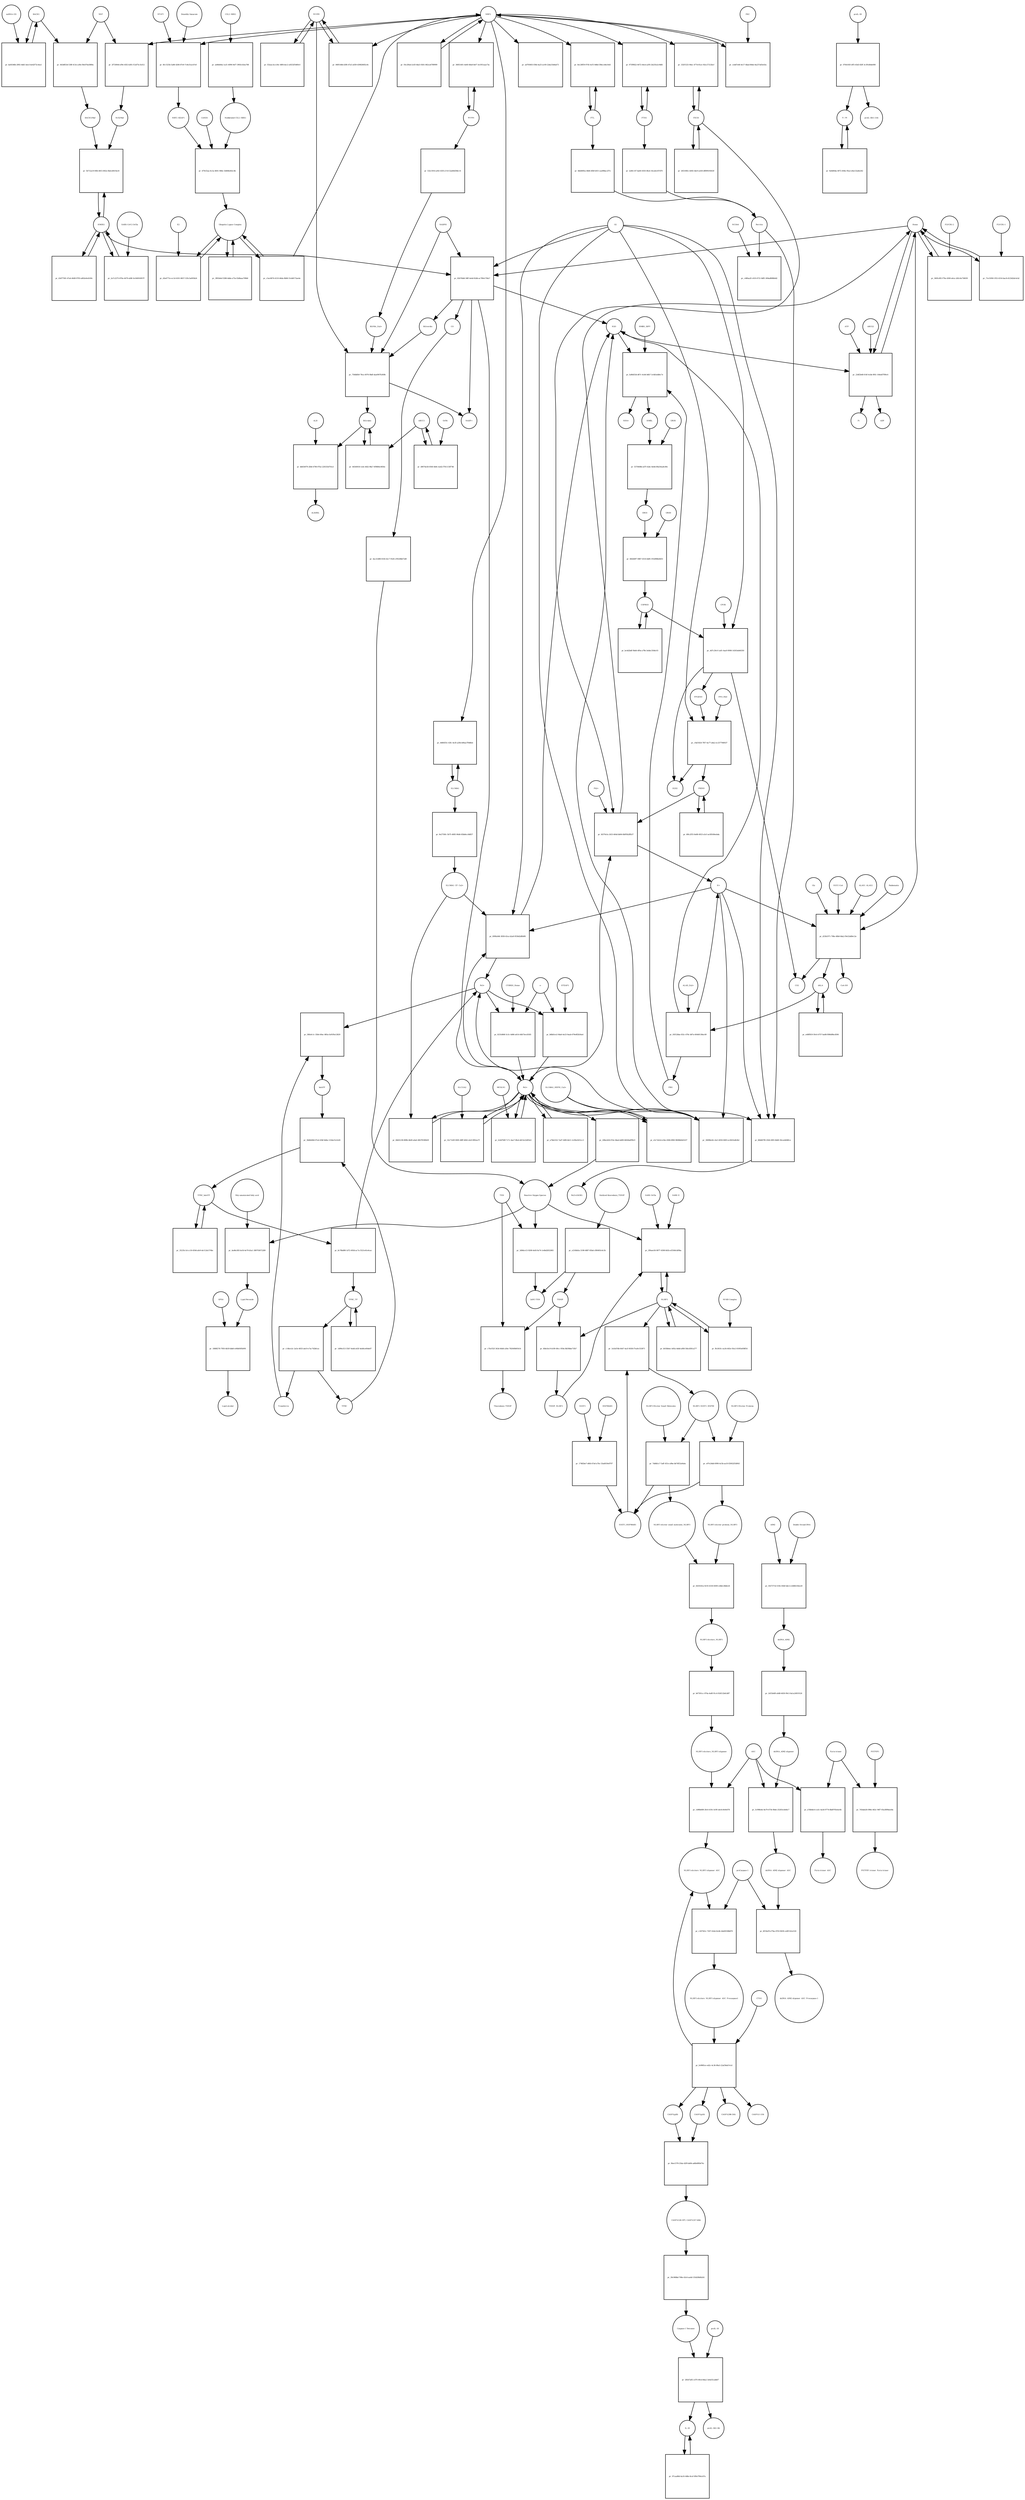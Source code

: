 strict digraph  {
Heme [annotation="urn_miriam_obo.chebi_CHEBI%3A30413", bipartite=0, cls="simple chemical", fontsize=4, label=Heme, shape=circle];
"pr_02b7fddd-36ff-4e4d-82db-ac780e17bfa7" [annotation="", bipartite=1, cls=process, fontsize=4, label="pr_02b7fddd-36ff-4e4d-82db-ac780e17bfa7", shape=square];
Biliverdin [annotation="urn_miriam_obo.chebi_CHEBI%3A17033", bipartite=0, cls="simple chemical", fontsize=4, label=Biliverdin, shape=circle];
HMOX1 [annotation=urn_miriam_uniprot_P09601, bipartite=0, cls=macromolecule, fontsize=4, label=HMOX1, shape=circle];
O2 [annotation="urn_miriam_obo.chebi_CHEBI%3A15379", bipartite=0, cls="simple chemical", fontsize=4, label=O2, shape=circle];
NADPH [annotation="urn_miriam_obo.chebi_CHEBI%3A16474", bipartite=0, cls="simple chemical", fontsize=4, label=NADPH, shape=circle];
H2O [annotation="urn_miriam_obo.chebi_CHEBI%3A15377", bipartite=0, cls="simple chemical", fontsize=4, label=H2O, shape=circle];
"Fe2+" [annotation="urn_miriam_obo.chebi_CHEBI%3A29033", bipartite=0, cls="simple chemical", fontsize=4, label="Fe2+", shape=circle];
"NADP+" [annotation="urn_miriam_obo.chebi_CHEBI%3A18009", bipartite=0, cls="simple chemical", fontsize=4, label="NADP+", shape=circle];
CO [annotation="urn_miriam_obo.chebi_CHEBI%3A17245", bipartite=0, cls="simple chemical", fontsize=4, label=CO, shape=circle];
"pr_3605c8f2-f79a-4300-a6ca-2d5c0a736039" [annotation="", bipartite=1, cls=process, fontsize=4, label="pr_3605c8f2-f79a-4300-a6ca-2d5c0a736039", shape=square];
"FLVCR1-2" [annotation=urn_miriam_uniprot_Q9Y5Y0, bipartite=0, cls=macromolecule, fontsize=4, label="FLVCR1-2", shape=circle];
"pr_758dbfb9-78ca-4976-9bdf-daa0907b369b" [annotation="", bipartite=1, cls=process, fontsize=4, label="pr_758dbfb9-78ca-4976-9bdf-daa0907b369b", shape=square];
Bilirubin [annotation="urn_miriam_obo.chebi_CHEBI%3A16990", bipartite=0, cls="simple chemical", fontsize=4, label=Bilirubin, shape=circle];
BLVRB [annotation=urn_miriam_uniprot_P30043, bipartite=0, cls=macromolecule, fontsize=4, label=BLVRB, shape=circle];
"BLVRA_Zn2+" [annotation="urn_miriam_obo.chebi_CHEBI%3A29805|urn_miriam_uniprot_P53004", bipartite=0, cls=complex, fontsize=4, label="BLVRA_Zn2+", shape=circle];
"pr_44540018-1efe-4fd2-98a7-0f9884c0856c" [annotation="", bipartite=1, cls=process, fontsize=4, label="pr_44540018-1efe-4fd2-98a7-0f9884c0856c", shape=square];
ABCC1 [annotation=urn_miriam_uniprot_P02768, bipartite=0, cls=macromolecule, fontsize=4, label=ABCC1, shape=circle];
"pr_db654979-2fb8-4798-97b2-229335d701e1" [annotation="", bipartite=1, cls=process, fontsize=4, label="pr_db654979-2fb8-4798-97b2-229335d701e1", shape=square];
ALB [annotation=urn_miriam_uniprot_P02768, bipartite=0, cls=macromolecule, fontsize=4, label=ALB, shape=circle];
"ALB/BIL" [annotation="urn_miriam_uniprot_P02768|urn_miriam_obo.chebi_CHEBI%3A16990", bipartite=0, cls=complex, fontsize=4, label="ALB/BIL", shape=circle];
NRF2 [annotation="", bipartite=0, cls=macromolecule, fontsize=4, label=NRF2, shape=circle];
"pr_2f720044-ef9e-45f2-b381-f12d75c1b312" [annotation="", bipartite=1, cls=process, fontsize=4, label="pr_2f720044-ef9e-45f2-b381-f12d75c1b312", shape=square];
MAF [annotation=urn_miriam_uniprot_O75444, bipartite=0, cls=macromolecule, fontsize=4, label=MAF, shape=circle];
"Nrf2/Maf" [annotation="", bipartite=0, cls=complex, fontsize=4, label="Nrf2/Maf", shape=circle];
"pr_643d853d-538f-413e-a30e-f8e476a5880a" [annotation="", bipartite=1, cls=process, fontsize=4, label="pr_643d853d-538f-413e-a30e-f8e476a5880a", shape=square];
BACH1 [annotation=urn_miriam_uniprot_O14867, bipartite=0, cls=macromolecule, fontsize=4, label=BACH1, shape=circle];
"BACH1/Maf" [annotation="", bipartite=0, cls=complex, fontsize=4, label="BACH1/Maf", shape=circle];
"pr_baf4346b-2892-4dd1-bee3-be42f72c4ea1" [annotation="", bipartite=1, cls=process, fontsize=4, label="pr_baf4346b-2892-4dd1-bee3-be42f72c4ea1", shape=square];
"miRNA-155" [annotation=urn_miriam_ncbigene_406947, bipartite=0, cls="nucleic acid feature", fontsize=4, label="miRNA-155", shape=circle];
"pr_5b712a19-f4fb-4815-802e-fbdce8419a18" [annotation="", bipartite=1, cls=process, fontsize=4, label="pr_5b712a19-f4fb-4815-802e-fbdce8419a18", shape=square];
PRIN9 [annotation="urn_miriam_obo.chebi_CHEBI%3A15430", bipartite=0, cls="simple chemical", fontsize=4, label=PRIN9, shape=circle];
"pr_fd370cfa-2433-464d-bb94-6bf95b2ffb37" [annotation="", bipartite=1, cls=process, fontsize=4, label="pr_fd370cfa-2433-464d-bb94-6bf95b2ffb37", shape=square];
FECH [annotation=urn_miriam_uniprot_P22830, bipartite=0, cls=macromolecule, fontsize=4, label=FECH, shape=circle];
"Pb2+" [annotation="urn_miriam_obo.chebi_CHEBI%3A27889", bipartite=0, cls="simple chemical", fontsize=4, label="Pb2+", shape=circle];
"H+" [annotation="urn_miriam_obo.chebi_CHEBI%3A15378", bipartite=0, cls="simple chemical", fontsize=4, label="H+", shape=circle];
"SUCC-CoA" [annotation="urn_miriam_obo.chebi_CHEBI%3A57292", bipartite=0, cls="simple chemical", fontsize=4, label="SUCC-CoA", shape=circle];
"pr_d33b1971-708e-48b0-8da2-f9e52dd9e12e" [annotation="", bipartite=1, cls=process, fontsize=4, label="pr_d33b1971-708e-48b0-8da2-f9e52dd9e12e", shape=square];
dALA [annotation="urn_miriam_obo.chebi_CHEBI%3A356416", bipartite=0, cls="simple chemical", fontsize=4, label=dALA, shape=circle];
ALAS1_ALAS2 [annotation="urn_miriam_uniprot_P13196|urn_miriam_uniprot_P22557", bipartite=0, cls=complex, fontsize=4, label=ALAS1_ALAS2, shape=circle];
Panhematin [annotation="urn_miriam_obo.chebi_CHEBI%3A50385", bipartite=0, cls="simple chemical", fontsize=4, label=Panhematin, shape=circle];
Gly [annotation="urn_miriam_obo.chebi_CHEBI%3A57305", bipartite=0, cls="simple chemical", fontsize=4, label=Gly, shape=circle];
"CoA-SH" [annotation="urn_miriam_obo.chebi_CHEBI%3A15346", bipartite=0, cls="simple chemical", fontsize=4, label="CoA-SH", shape=circle];
CO2 [annotation="urn_miriam_obo.chebi_CHEBI%3A16526", bipartite=0, cls="simple chemical", fontsize=4, label=CO2, shape=circle];
"pr_6fc1525b-5a86-4266-87e9-7c8e31acb7e0" [annotation="", bipartite=1, cls=process, fontsize=4, label="pr_6fc1525b-5a86-4266-87e9-7c8e31acb7e0", shape=square];
KEAP1 [annotation=urn_miriam_uniprot_Q14145, bipartite=0, cls=macromolecule, fontsize=4, label=KEAP1, shape=circle];
NRF2_KEAP1 [annotation="urn_miriam_uniprot_Q14145|urn_miriam_uniprot_Q16236", bipartite=0, cls=complex, fontsize=4, label=NRF2_KEAP1, shape=circle];
"Dimethly fumarate" [annotation="urn_miriam_obo.chebi_CHEBI%3A76004", bipartite=0, cls="simple chemical", fontsize=4, label="Dimethly fumarate", shape=circle];
"Ubiquitin Ligase Complex" [annotation="urn_miriam_uniprot_Q14145|urn_miriam_uniprot_Q15843|urn_miriam_uniprot_Q13618|urn_miriam_uniprot_P62877|urn_miriam_uniprot_Q16236|urn_miriam_uniprot_P0CG48|urn_miriam_pubmed_19940261|urn_miriam_interpro_IPR000608", bipartite=0, cls=complex, fontsize=4, label="Ubiquitin Ligase Complex", shape=circle];
"pr_3f81b6ef-f288-4dda-a75a-f2d8aaa709b8" [annotation="", bipartite=1, cls=process, fontsize=4, label="pr_3f81b6ef-f288-4dda-a75a-f2d8aaa709b8", shape=square];
"pr_05f12bba-032c-478c-b87a-60440138ac69" [annotation="", bipartite=1, cls=process, fontsize=4, label="pr_05f12bba-032c-478c-b87a-60440138ac69", shape=square];
PBG [annotation="urn_miriam_obo.chebi_CHEBI%3A58126", bipartite=0, cls="simple chemical", fontsize=4, label=PBG, shape=circle];
"ALAD_Zn2+" [annotation="urn_miriam_uniprot_P13716|urn_miriam_obo.chebi_CHEBI%3A29105", bipartite=0, cls=complex, fontsize=4, label="ALAD_Zn2+", shape=circle];
"pr_fa86d53d-d67c-4cb6-b6b7-3c4b5edb6c7e" [annotation="", bipartite=1, cls=process, fontsize=4, label="pr_fa86d53d-d67c-4cb6-b6b7-3c4b5edb6c7e", shape=square];
HMBL [annotation="urn_miriam_obo.chebi_CHEBI%3A57845", bipartite=0, cls="simple chemical", fontsize=4, label=HMBL, shape=circle];
HMBS_DIPY [annotation="urn_miriam_obo.chebi_CHEBI%3A36319|urn_miriam_uniprot_P08397", bipartite=0, cls=complex, fontsize=4, label=HMBS_DIPY, shape=circle];
"NH4+" [annotation="urn_miriam_obo.chebi_CHEBI%3A28938", bipartite=0, cls="simple chemical", fontsize=4, label="NH4+", shape=circle];
"pr_5570408b-ed7f-42dc-8e8d-89a50ea8c80c" [annotation="", bipartite=1, cls=process, fontsize=4, label="pr_5570408b-ed7f-42dc-8e8d-89a50ea8c80c", shape=square];
URO3 [annotation="urn_miriam_obo.chebi_CHEBI%3A15437", bipartite=0, cls="simple chemical", fontsize=4, label=URO3, shape=circle];
UROS [annotation=urn_miriam_uniprot_P10746, bipartite=0, cls=macromolecule, fontsize=4, label=UROS, shape=circle];
"pr_6fd2b9f7-0867-4516-bbf6-191d988e8d53" [annotation="", bipartite=1, cls=process, fontsize=4, label="pr_6fd2b9f7-0867-4516-bbf6-191d988e8d53", shape=square];
COPRO3 [annotation="urn_miriam_obo.chebi_CHEBI%3A15439", bipartite=0, cls="simple chemical", fontsize=4, label=COPRO3, shape=circle];
UROD [annotation=urn_miriam_uniprot_P06132, bipartite=0, cls=macromolecule, fontsize=4, label=UROD, shape=circle];
"pr_4d7c29c0-1a81-4aa9-9998-14303eb66350" [annotation="", bipartite=1, cls=process, fontsize=4, label="pr_4d7c29c0-1a81-4aa9-9998-14303eb66350", shape=square];
PPGEN9 [annotation="urn_miriam_obo.chebi_CHEBI%3A15435", bipartite=0, cls="simple chemical", fontsize=4, label=PPGEN9, shape=circle];
CPOX [annotation=urn_miriam_uniprot_P36551, bipartite=0, cls=macromolecule, fontsize=4, label=CPOX, shape=circle];
H2O2 [annotation="urn_miriam_obo.chebi_CHEBI%3A16240", bipartite=0, cls="simple chemical", fontsize=4, label=H2O2, shape=circle];
"pr_c9af1824-7f67-4a77-a8a2-ec257706f437" [annotation="", bipartite=1, cls=process, fontsize=4, label="pr_c9af1824-7f67-4a77-a8a2-ec257706f437", shape=square];
PPO_FAD [annotation="urn_miriam_obo.chebi_CHEBI%3A16238|urn_miriam_uniprot_P50336", bipartite=0, cls=complex, fontsize=4, label=PPO_FAD, shape=circle];
"pr_93c2f4ed-2e5f-4ba5-9261-862ca6789999" [annotation="", bipartite=1, cls=process, fontsize=4, label="pr_93c2f4ed-2e5f-4ba5-9261-862ca6789999", shape=square];
"pr_e48ff819-59c6-4757-ba88-f086d9bcd506" [annotation="", bipartite=1, cls="uncertain process", fontsize=4, label="pr_e48ff819-59c6-4757-ba88-f086d9bcd506", shape=square];
"pr_bc4d2bdf-9bd4-4f9a-a79b-3ebbc350dc03" [annotation="", bipartite=1, cls="uncertain process", fontsize=4, label="pr_bc4d2bdf-9bd4-4f9a-a79b-3ebbc350dc03", shape=square];
"pr_6f6c2f55-8e88-4923-a5cf-ae58549eebda" [annotation="", bipartite=1, cls="uncertain process", fontsize=4, label="pr_6f6c2f55-8e88-4923-a5cf-ae58549eebda", shape=square];
"Poly-unsaturated fatty acid" [annotation="urn_miriam_obo.chebi_CHEBI%3A26208", bipartite=0, cls="simple chemical", fontsize=4, label="Poly-unsaturated fatty acid", shape=circle];
"pr_4a46e383-bcfd-4e79-b5a1-389793672289" [annotation="", bipartite=1, cls=process, fontsize=4, label="pr_4a46e383-bcfd-4e79-b5a1-389793672289", shape=square];
"Lipid Peroxide" [annotation="urn_miriam_obo.chebi_CHEBI%3A61051", bipartite=0, cls="simple chemical", fontsize=4, label="Lipid Peroxide", shape=circle];
"Reactive Oxygen Species" [annotation="urn_miriam_obo.chebi_CHEBI%3A26523", bipartite=0, cls="simple chemical", fontsize=4, label="Reactive Oxygen Species", shape=circle];
"pr_86b667f8-2564-49f2-8dd0-30ceebfd6fce" [annotation="", bipartite=1, cls=process, fontsize=4, label="pr_86b667f8-2564-49f2-8dd0-30ceebfd6fce", shape=square];
"Fe(3+)O(OH)" [annotation="urn_miriam_obo.chebi_CHEBI%3A78619", bipartite=0, cls="simple chemical", fontsize=4, label="Fe(3+)O(OH)", shape=circle];
Ferritin [annotation=urn_miriam_uniprot_P02794, bipartite=0, cls=complex, fontsize=4, label=Ferritin, shape=circle];
"pr_6bfd1238-889b-4b49-a6a6-40b7f0389d3f" [annotation="", bipartite=1, cls=process, fontsize=4, label="pr_6bfd1238-889b-4b49-a6a6-40b7f0389d3f", shape=square];
"SLC40A1_CP_Cu2+" [annotation="urn_miriam_uniprot_P00450|urn_miriam_uniprot_Q9NP59|urn_miriam_obo.chebi_CHEBI%3A29036", bipartite=0, cls=complex, fontsize=4, label="SLC40A1_CP_Cu2+", shape=circle];
"pr_699fa646-3838-43ca-b2a8-9556d2dfb0f6" [annotation="", bipartite=1, cls=process, fontsize=4, label="pr_699fa646-3838-43ca-b2a8-9556d2dfb0f6", shape=square];
"Fe3+" [annotation="urn_miriam_obo.chebi_CHEBI%3A29034", bipartite=0, cls="simple chemical", fontsize=4, label="Fe3+", shape=circle];
SLC40A1 [annotation=urn_miriam_ncbigene_30061, bipartite=0, cls="nucleic acid feature", fontsize=4, label=SLC40A1, shape=circle];
"pr_44865f3c-43fc-4e3f-a20b-b06aa7f9d8eb" [annotation="", bipartite=1, cls=process, fontsize=4, label="pr_44865f3c-43fc-4e3f-a20b-b06aa7f9d8eb", shape=square];
FTH1 [annotation=urn_miriam_ncbigene_2495, bipartite=0, cls="nucleic acid feature", fontsize=4, label=FTH1, shape=circle];
"pr_973f9822-6472-44cb-a295-2b235e2c9dfd" [annotation="", bipartite=1, cls=process, fontsize=4, label="pr_973f9822-6472-44cb-a295-2b235e2c9dfd", shape=square];
FTL [annotation=urn_miriam_ncbigene_2512, bipartite=0, cls="nucleic acid feature", fontsize=4, label=FTL, shape=circle];
"pr_0ec28f59-9745-4cf5-9d6d-59bccd4e16d1" [annotation="", bipartite=1, cls=process, fontsize=4, label="pr_0ec28f59-9745-4cf5-9d6d-59bccd4e16d1", shape=square];
"pr_2e8fc147-ba60-4503-8fa4-16ca6e187d70" [annotation="", bipartite=1, cls=process, fontsize=4, label="pr_2e8fc147-ba60-4503-8fa4-16ca6e187d70", shape=square];
"pr_4bb4085a-48d4-4fb9-bf1f-cae89bac2f7e" [annotation="", bipartite=1, cls=process, fontsize=4, label="pr_4bb4085a-48d4-4fb9-bf1f-cae89bac2f7e", shape=square];
"pr_332f1525-94ec-477d-81a1-f42c27212bcf" [annotation="", bipartite=1, cls=process, fontsize=4, label="pr_332f1525-94ec-477d-81a1-f42c27212bcf", shape=square];
"pr_2651085c-b045-4dc9-a430-df8991f4563f" [annotation="", bipartite=1, cls=process, fontsize=4, label="pr_2651085c-b045-4dc9-a430-df8991f4563f", shape=square];
"pr_43d77581-47a4-40d9-9793-a802e0e4169c" [annotation="", bipartite=1, cls=process, fontsize=4, label="pr_43d77581-47a4-40d9-9793-a802e0e4169c", shape=square];
BLVRA [annotation=urn_miriam_ncbigene_644, bipartite=0, cls="nucleic acid feature", fontsize=4, label=BLVRA, shape=circle];
"pr_36851401-4e60-48a8-8ef7-3e1951aaa73a" [annotation="", bipartite=1, cls=process, fontsize=4, label="pr_36851401-4e60-48a8-8ef7-3e1951aaa73a", shape=square];
"pr_06f0148d-d3f6-47a5-a839-4398260f2c8c" [annotation="", bipartite=1, cls=process, fontsize=4, label="pr_06f0148d-d3f6-47a5-a839-4398260f2c8c", shape=square];
"pr_f32aac3a-e34c-48f4-bec2-a9252f5469c0" [annotation="", bipartite=1, cls=process, fontsize=4, label="pr_f32aac3a-e34c-48f4-bec2-a9252f5469c0", shape=square];
"pr_532c5914-af43-435f-a7c8-52a60d39dc14" [annotation="", bipartite=1, cls=process, fontsize=4, label="pr_532c5914-af43-435f-a7c8-52a60d39dc14", shape=square];
"pr_9e2750fc-5b75-4085-96d4-65bb6cc8d837" [annotation="", bipartite=1, cls=process, fontsize=4, label="pr_9e2750fc-5b75-4085-96d4-65bb6cc8d837", shape=square];
"pr_c48faa2f-c619-4721-8df5-369ad808b0d2" [annotation="", bipartite=1, cls=process, fontsize=4, label="pr_c48faa2f-c619-4721-8df5-369ad808b0d2", shape=square];
NCOA4 [annotation=urn_miriam_uniprot_Q13772, bipartite=0, cls=macromolecule, fontsize=4, label=NCOA4, shape=circle];
"pr_0231d666-5c5c-4d66-a614-44b73ecd1fd5" [annotation="", bipartite=1, cls=process, fontsize=4, label="pr_0231d666-5c5c-4d66-a614-44b73ecd1fd5", shape=square];
CYBRD1_Heme [annotation="urn_miriam_uniprot_Q53TN4|urn_miriam_obo.chebi_CHEBI%3A30413", bipartite=0, cls=complex, fontsize=4, label=CYBRD1_Heme, shape=circle];
"e-" [annotation="urn_miriam_obo.chebi_CHEBI%3A10545", bipartite=0, cls="simple chemical", fontsize=4, label="e-", shape=circle];
"pr_53c71d3f-0005-48ff-b942-eb213f82ee7f" [annotation="", bipartite=1, cls=process, fontsize=4, label="pr_53c71d3f-0005-48ff-b942-eb213f82ee7f", shape=square];
SLC11A2 [annotation=urn_miriam_uniprot_P49281, bipartite=0, cls=macromolecule, fontsize=4, label=SLC11A2, shape=circle];
"pr_1888f278-7950-4b59-bbb0-e06bf495b991" [annotation="", bipartite=1, cls=process, fontsize=4, label="pr_1888f278-7950-4b59-bbb0-e06bf495b991", shape=square];
"Lipid alcohol" [annotation="urn_miriam_obo.chebi_CHEBI%3A24026", bipartite=0, cls="simple chemical", fontsize=4, label="Lipid alcohol", shape=circle];
GPX4 [annotation=urn_miriam_uniprot_P36969, bipartite=0, cls=macromolecule, fontsize=4, label=GPX4, shape=circle];
"pr_2a7c2275-870a-4479-afd8-3e166916957f" [annotation="", bipartite=1, cls=process, fontsize=4, label="pr_2a7c2275-870a-4479-afd8-3e166916957f", shape=square];
"SARS-CoV-2 Orf3a" [annotation="urn_miriam_uniprot_P0DTC3|urn_miriam_taxonomy_2697049", bipartite=0, cls=macromolecule, fontsize=4, label="SARS-CoV-2 Orf3a", shape=circle];
"pr_208a2d24-f55e-4bab-bd09-66044afff8c9" [annotation="", bipartite=1, cls=process, fontsize=4, label="pr_208a2d24-f55e-4bab-bd09-66044afff8c9", shape=square];
"pr_d9074e58-0560-4b9c-b2d2-f781115ff746" [annotation="", bipartite=1, cls=process, fontsize=4, label="pr_d9074e58-0560-4b9c-b2d2-f781115ff746", shape=square];
Orf9c [annotation=urn_miriam_taxonomy_2697049, bipartite=0, cls=macromolecule, fontsize=4, label=Orf9c, shape=circle];
CUL3_RBX1 [annotation="urn_miriam_uniprot_Q13618|urn_miriam_uniprot_P62877", bipartite=0, cls=complex, fontsize=4, label=CUL3_RBX1, shape=circle];
"pr_ad46d44a-1a31-4096-9ef7-3903c43ea768" [annotation="", bipartite=1, cls=process, fontsize=4, label="pr_ad46d44a-1a31-4096-9ef7-3903c43ea768", shape=square];
"Neddylated CUL3_RBX1" [annotation="urn_miriam_uniprot_Q15843|urn_miriam_uniprot_Q13618|urn_miriam_uniprot_P62877", bipartite=0, cls=complex, fontsize=4, label="Neddylated CUL3_RBX1", shape=circle];
"pr_ad793603-f36b-4a25-ac69-22da31b8ab73" [annotation="", bipartite=1, cls=process, fontsize=4, label="pr_ad793603-f36b-4a25-ac69-22da31b8ab73", shape=square];
"pr_d79cf2aa-6c3a-4601-948e-1b684b362c4b" [annotation="", bipartite=1, cls=process, fontsize=4, label="pr_d79cf2aa-6c3a-4601-948e-1b684b362c4b", shape=square];
CAND1 [annotation=urn_miriam_uniprot_Q86VP6, bipartite=0, cls=macromolecule, fontsize=4, label=CAND1, shape=circle];
E2 [annotation=urn_miriam_interpro_IPR000608, bipartite=0, cls=macromolecule, fontsize=4, label=E2, shape=circle];
"pr_d3a4771e-ec1d-4101-8657-535c5a093b24" [annotation="", bipartite=1, cls=process, fontsize=4, label="pr_d3a4771e-ec1d-4101-8657-535c5a093b24", shape=square];
"pr_cedd7e46-4e17-4bad-86de-8a237a83e43a" [annotation="", bipartite=1, cls=process, fontsize=4, label="pr_cedd7e46-4e17-4bad-86de-8a237a83e43a", shape=square];
PKC [annotation="urn_miriam_pubmed_12198130|urn_miriam_interpro_IPR012233", bipartite=0, cls=macromolecule, fontsize=4, label=PKC, shape=circle];
"pr_71e31f60-1f52-4314-bac8-d123d2dc4cb2" [annotation="", bipartite=1, cls=process, fontsize=4, label="pr_71e31f60-1f52-4314-bac8-d123d2dc4cb2", shape=square];
"FLVCR1-1" [annotation=urn_miriam_uniprot_Q9Y5Y0, bipartite=0, cls=macromolecule, fontsize=4, label="FLVCR1-1", shape=circle];
"pr_23df2b48-014f-4cbb-9f41-164ebf7f90c6" [annotation="", bipartite=1, cls=process, fontsize=4, label="pr_23df2b48-014f-4cbb-9f41-164ebf7f90c6", shape=square];
ABCG2 [annotation=urn_miriam_uniprot_Q9UNQ0, bipartite=0, cls="macromolecule multimer", fontsize=4, label=ABCG2, shape=circle];
ATP [annotation="urn_miriam_obo.chebi_CHEBI%3A30616", bipartite=0, cls="simple chemical", fontsize=4, label=ATP, shape=circle];
Pi [annotation="urn_miriam_obo.chebi_CHEBI%3A18367", bipartite=0, cls="simple chemical", fontsize=4, label=Pi, shape=circle];
ADP [annotation="urn_miriam_obo.chebi_CHEBI%3A456216", bipartite=0, cls="simple chemical", fontsize=4, label=ADP, shape=circle];
"pr_e5c7eb1d-e54e-4584-8f60-9608b64d1437" [annotation="", bipartite=1, cls=process, fontsize=4, label="pr_e5c7eb1d-e54e-4584-8f60-9608b64d1437", shape=square];
"SLC40A1_HEPH_Cu2+" [annotation="urn_miriam_uniprot_Q9BQS7|urn_miriam_uniprot_Q9NP59|urn_miriam_obo.chebi_CHEBI%3A28694", bipartite=0, cls=complex, fontsize=4, label="SLC40A1_HEPH_Cu2+", shape=circle];
"pr_36898e44-c4e3-4050-8493-ec841fedb3b2" [annotation="", bipartite=1, cls=process, fontsize=4, label="pr_36898e44-c4e3-4050-8493-ec841fedb3b2", shape=square];
"pr_58fa0c1c-33b4-49ac-885a-fa91f0a12829" [annotation="", bipartite=1, cls=process, fontsize=4, label="pr_58fa0c1c-33b4-49ac-885a-fa91f0a12829", shape=square];
Transferrin [annotation=urn_miriam_uniprot_P02787, bipartite=0, cls=macromolecule, fontsize=4, label=Transferrin, shape=circle];
holoTF [annotation="urn_miriam_uniprot_P02787|urn_miriam_obo.chebi_CHEBI%3A29034", bipartite=0, cls=complex, fontsize=4, label=holoTF, shape=circle];
TFRC [annotation=urn_miriam_uniprot_P02786, bipartite=0, cls="macromolecule multimer", fontsize=4, label=TFRC, shape=circle];
"pr_3b6b0d0d-07a4-43bf-bb8a-123da15cb1d5" [annotation="", bipartite=1, cls=process, fontsize=4, label="pr_3b6b0d0d-07a4-43bf-bb8a-123da15cb1d5", shape=square];
TFRC_holoTF [annotation="urn_miriam_uniprot_P02787|urn_miriam_obo.chebi_CHEBI%3A29034|urn_miriam_uniprot_P02786", bipartite=0, cls=complex, fontsize=4, label=TFRC_holoTF, shape=circle];
"pr_35235c1d-cc18-459d-afe9-de112dc574bc" [annotation="", bipartite=1, cls=process, fontsize=4, label="pr_35235c1d-cc18-459d-afe9-de112dc574bc", shape=square];
"pr_8c78bd98-1d72-493d-ac7a-5521e41e4cac" [annotation="", bipartite=1, cls=process, fontsize=4, label="pr_8c78bd98-1d72-493d-ac7a-5521e41e4cac", shape=square];
TFRC_TF [annotation="urn_miriam_uniprot_P02787|urn_miriam_uniprot_P02786", bipartite=0, cls=complex, fontsize=4, label=TFRC_TF, shape=circle];
"pr_b6bb5ce2-9da6-4e23-9aab-679e8f2b54a4" [annotation="", bipartite=1, cls=process, fontsize=4, label="pr_b6bb5ce2-9da6-4e23-9aab-679e8f2b54a4", shape=square];
STEAP3 [annotation=urn_miriam_uniprot_Q658P3, bipartite=0, cls=macromolecule, fontsize=4, label=STEAP3, shape=circle];
"pr_3cb67b9f-7c7c-4ae7-8fa4-dd13e22d93e5" [annotation="", bipartite=1, cls=process, fontsize=4, label="pr_3cb67b9f-7c7c-4ae7-8fa4-dd13e22d93e5", shape=square];
MCOLN1 [annotation=urn_miriam_uniprot_Q9GZU1, bipartite=0, cls=macromolecule, fontsize=4, label=MCOLN1, shape=circle];
"pr_a7bb2322-7ad7-44f6-bb11-2c09a5431cc3" [annotation="", bipartite=1, cls=process, fontsize=4, label="pr_a7bb2322-7ad7-44f6-bb11-2c09a5431cc3", shape=square];
"pr_1d90e313-55b7-4edd-a02f-4eb8ce60de87" [annotation="", bipartite=1, cls=process, fontsize=4, label="pr_1d90e313-55b7-4edd-a02f-4eb8ce60de87", shape=square];
"pr_c14bce2c-2a5e-4833-adc9-e7ac742bfcac" [annotation="", bipartite=1, cls=process, fontsize=4, label="pr_c14bce2c-2a5e-4833-adc9-e7ac742bfcac", shape=square];
"pr_c5ac6874-4110-46da-8b96-51eb8172ae4e" [annotation="", bipartite=1, cls=process, fontsize=4, label="pr_c5ac6874-4110-46da-8b96-51eb8172ae4e", shape=square];
"Oxidized thioredoxin_TXNIP" [annotation="urn_miriam_uniprot_P10599|urn_miriam_uniprot_Q9H3M7", bipartite=0, cls=complex, fontsize=4, label="Oxidized thioredoxin_TXNIP", shape=circle];
"pr_e216bb5a-3198-4887-85bd-cf80493c6c5b" [annotation="", bipartite=1, cls=process, fontsize=4, label="pr_e216bb5a-3198-4887-85bd-cf80493c6c5b", shape=square];
TXNIP [annotation=urn_miriam_uniprot_Q9H3M7, bipartite=0, cls=macromolecule, fontsize=4, label=TXNIP, shape=circle];
"2xHC-TXN" [annotation=urn_miriam_uniprot_P10599, bipartite=0, cls=macromolecule, fontsize=4, label="2xHC-TXN", shape=circle];
NLRP3 [annotation=urn_miriam_uniprot_Q96P20, bipartite=0, cls=macromolecule, fontsize=4, label=NLRP3, shape=circle];
"pr_ffe361fc-ea34-463e-93e2-01093ef08f54" [annotation="", bipartite=1, cls=process, fontsize=4, label="pr_ffe361fc-ea34-463e-93e2-01093ef08f54", shape=square];
"Nf-KB Complex" [annotation="urn_miriam_uniprot_P19838|urn_miriam_uniprot_Q04206|urn_miriam_uniprot_Q00653", bipartite=0, cls=complex, fontsize=4, label="Nf-KB Complex", shape=circle];
"pr_b018b4ec-b05a-4ddd-af68-5fdcd581a277" [annotation="", bipartite=1, cls=process, fontsize=4, label="pr_b018b4ec-b05a-4ddd-af68-5fdcd581a277", shape=square];
TXN [annotation=urn_miriam_uniprot_P10599, bipartite=0, cls=macromolecule, fontsize=4, label=TXN, shape=circle];
"pr_3d9dce13-9208-4efd-9a74-1e4bd2832083" [annotation="", bipartite=1, cls=process, fontsize=4, label="pr_3d9dce13-9208-4efd-9a74-1e4bd2832083", shape=square];
"pr_c7bcf52f-343d-46d4-a56e-782049b95414" [annotation="", bipartite=1, cls=process, fontsize=4, label="pr_c7bcf52f-343d-46d4-a56e-782049b95414", shape=square];
Thioredoxin_TXNIP [annotation="urn_miriam_uniprot_P10599|urn_miriam_uniprot_Q9H3M7", bipartite=0, cls=complex, fontsize=4, label=Thioredoxin_TXNIP, shape=circle];
HSP90AB1 [annotation=urn_miriam_uniprot_P08238, bipartite=0, cls=macromolecule, fontsize=4, label=HSP90AB1, shape=circle];
"pr_17482be7-d4fd-47a6-a7bc-53ad019e8707" [annotation="", bipartite=1, cls=process, fontsize=4, label="pr_17482be7-d4fd-47a6-a7bc-53ad019e8707", shape=square];
SUGT1 [annotation=urn_miriam_uniprot_Q9Y2Z0, bipartite=0, cls=macromolecule, fontsize=4, label=SUGT1, shape=circle];
SUGT1_HSP90AB1 [annotation="urn_miriam_uniprot_P08238|urn_miriam_uniprot_Q9Y2Z0", bipartite=0, cls=complex, fontsize=4, label=SUGT1_HSP90AB1, shape=circle];
"pr_3cb5d7db-6447-4a1f-8038-f7ea9c553871" [annotation="", bipartite=1, cls=process, fontsize=4, label="pr_3cb5d7db-6447-4a1f-8038-f7ea9c553871", shape=square];
NLRP3_SUGT1_HSP90 [annotation="urn_miriam_uniprot_P08238|urn_miriam_uniprot_Q96P20|urn_miriam_uniprot_Q9Y2Z0", bipartite=0, cls=complex, fontsize=4, label=NLRP3_SUGT1_HSP90, shape=circle];
"pr_6fde5ec9-b109-49cc-959a-8b59bbe71fb7" [annotation="", bipartite=1, cls=process, fontsize=4, label="pr_6fde5ec9-b109-49cc-959a-8b59bbe71fb7", shape=square];
TXNIP_NLRP3 [annotation="urn_miriam_uniprot_Q9H3M7|urn_miriam_uniprot_Q96P20", bipartite=0, cls=complex, fontsize=4, label=TXNIP_NLRP3, shape=circle];
"NLRP3 Elicitor Proteins" [annotation="urn_miriam_uniprot_P05067|urn_miriam_uniprot_P09616", bipartite=0, cls=macromolecule, fontsize=4, label="NLRP3 Elicitor Proteins", shape=circle];
"pr_e97e24dd-6990-4c5b-aa10-f20022f3d943" [annotation="", bipartite=1, cls=process, fontsize=4, label="pr_e97e24dd-6990-4c5b-aa10-f20022f3d943", shape=square];
"NLRP3 elicitor proteins_NLRP3" [annotation="urn_miriam_uniprot_P09616|urn_miriam_uniprot_P05067|urn_miriam_uniprot_Q96P20", bipartite=0, cls=complex, fontsize=4, label="NLRP3 elicitor proteins_NLRP3", shape=circle];
"NLRP3 Elicitor Small Molecules" [annotation="urn_miriam_obo.chebi_CHEBI%3A46661|urn_miriam_obo.chebi_CHEBI%3A16336|urn_miriam_obo.chebi_CHEBI%3A30563", bipartite=0, cls="simple chemical", fontsize=4, label="NLRP3 Elicitor Small Molecules", shape=circle];
"pr_7dd4b1c7-5aff-451e-a9be-bb74f52a9aba" [annotation="", bipartite=1, cls=process, fontsize=4, label="pr_7dd4b1c7-5aff-451e-a9be-bb74f52a9aba", shape=square];
"NLRP3 elicitor small molecules_NLRP3" [annotation="urn_miriam_obo.chebi_CHEBI%3A46661|urn_miriam_obo.chebi_CHEBI%3A16336|urn_miriam_obo.chebi_CHEBI%3A30563|urn_miriam_uniprot_Q96P20", bipartite=0, cls=complex, fontsize=4, label="NLRP3 elicitor small molecules_NLRP3", shape=circle];
"pr_6435541a-9c93-4318-8309-cd4dc28ddcd1" [annotation="", bipartite=1, cls=process, fontsize=4, label="pr_6435541a-9c93-4318-8309-cd4dc28ddcd1", shape=square];
"NLRP3 elicitors_NLRP3" [annotation="urn_miriam_uniprot_P05067|urn_miriam_uniprot_P09616|urn_miriam_uniprot_P08238|urn_miriam_uniprot_Q96P20|urn_miriam_uniprot_Q9Y2Z0|urn_miriam_obo.chebi_CHEBI%3A46661|urn_miriam_obo.chebi_CHEBI%3A16336|urn_miriam_obo.chebi_CHEBI%3A30563", bipartite=0, cls=complex, fontsize=4, label="NLRP3 elicitors_NLRP3", shape=circle];
"pr_b67301cc-874a-4e8f-91c4-924512b41d87" [annotation="", bipartite=1, cls=process, fontsize=4, label="pr_b67301cc-874a-4e8f-91c4-924512b41d87", shape=square];
"NLRP3 elicitors_NLRP3 oligomer" [annotation="urn_miriam_obo.chebi_CHEBI%3A36080", bipartite=0, cls="complex multimer", fontsize=4, label="NLRP3 elicitors_NLRP3 oligomer", shape=circle];
"pr_1d96b608-20c6-419c-b19f-edc0c9e9e678" [annotation="", bipartite=1, cls=process, fontsize=4, label="pr_1d96b608-20c6-419c-b19f-edc0c9e9e678", shape=square];
ASC [annotation=urn_miriam_uniprot_Q9ULZ3, bipartite=0, cls=macromolecule, fontsize=4, label=ASC, shape=circle];
"NLRP3 elicitors_NLRP3 oligomer_ASC" [annotation="urn_miriam_uniprot_Q9ULZ3|urn_miriam_obo.chebi_CHEBI%3A36080", bipartite=0, cls="complex multimer", fontsize=4, label="NLRP3 elicitors_NLRP3 oligomer_ASC", shape=circle];
"pr_c347561c-7207-43eb-8cdb-2de69338b870" [annotation="", bipartite=1, cls=process, fontsize=4, label="pr_c347561c-7207-43eb-8cdb-2de69338b870", shape=square];
"proCaspase-1" [annotation=urn_miriam_uniprot_P29466, bipartite=0, cls=macromolecule, fontsize=4, label="proCaspase-1", shape=circle];
"NLRP3 elicitors_NLRP3 oligomer_ASC_Procaspase1" [annotation="urn_miriam_uniprot_P29466|urn_miriam_uniprot_Q9ULZ3", bipartite=0, cls="complex multimer", fontsize=4, label="NLRP3 elicitors_NLRP3 oligomer_ASC_Procaspase1", shape=circle];
"pr_a7db4dc4-ca5c-4a3d-9774-8bd9765ebc6b" [annotation="", bipartite=1, cls=process, fontsize=4, label="pr_a7db4dc4-ca5c-4a3d-9774-8bd9765ebc6b", shape=square];
"Pyrin trimer" [annotation=urn_miriam_uniprot_O15553, bipartite=0, cls=complex, fontsize=4, label="Pyrin trimer", shape=circle];
"Pyrin trimer_ASC" [annotation="urn_miriam_uniprot_O15553|urn_miriam_uniprot_Q9ULZ3", bipartite=0, cls=complex, fontsize=4, label="Pyrin trimer_ASC", shape=circle];
"pr_745dab26-096e-462c-94f7-05a3899aee8a" [annotation="", bipartite=1, cls=process, fontsize=4, label="pr_745dab26-096e-462c-94f7-05a3899aee8a", shape=square];
PSTPIP1 [annotation=urn_miriam_uniprot_O43586, bipartite=0, cls="macromolecule multimer", fontsize=4, label=PSTPIP1, shape=circle];
"PSTPIP1 trimer_Pyrin trimer" [annotation="urn_miriam_uniprot_O15553|urn_miriam_uniprot_O43586", bipartite=0, cls=complex, fontsize=4, label="PSTPIP1 trimer_Pyrin trimer", shape=circle];
"Double Strand DNA" [annotation="urn_miriam_obo.chebi_CHEBI%3A16991", bipartite=0, cls="simple chemical", fontsize=4, label="Double Strand DNA", shape=circle];
"pr_5027371d-519e-45b0-bdc2-e3d48218ee20" [annotation="", bipartite=1, cls=process, fontsize=4, label="pr_5027371d-519e-45b0-bdc2-e3d48218ee20", shape=square];
dsDNA_AIM2 [annotation="urn_miriam_obo.chebi_CHEBI%3A16991|urn_miriam_uniprot_O14862", bipartite=0, cls=complex, fontsize=4, label=dsDNA_AIM2, shape=circle];
AIM2 [annotation=urn_miriam_uniprot_O14862, bipartite=0, cls=macromolecule, fontsize=4, label=AIM2, shape=circle];
"pr_2d15b40f-a0d8-4630-99c5-8a1a24919126" [annotation="", bipartite=1, cls=process, fontsize=4, label="pr_2d15b40f-a0d8-4630-99c5-8a1a24919126", shape=square];
"dsDNA_AIM2 oligomer" [annotation="urn_miriam_obo.chebi_CHEBI%3A36080", bipartite=0, cls=complex, fontsize=4, label="dsDNA_AIM2 oligomer", shape=circle];
"pr_3c998e4e-8a79-4754-9b4e-25203ceb44c7" [annotation="", bipartite=1, cls=process, fontsize=4, label="pr_3c998e4e-8a79-4754-9b4e-25203ceb44c7", shape=square];
"dsDNA_AIM2 oligomer_ASC" [annotation="urn_miriam_obo.chebi_CHEBI%3A36080|urn_miriam_uniprot_Q9ULZ3", bipartite=0, cls=complex, fontsize=4, label="dsDNA_AIM2 oligomer_ASC", shape=circle];
"pr_6f19ed7a-f7ba-4703-9639-ce8f11b1e518" [annotation="", bipartite=1, cls=process, fontsize=4, label="pr_6f19ed7a-f7ba-4703-9639-ce8f11b1e518", shape=square];
"dsDNA_AIM2 oligomer_ASC_Procaspase-1" [annotation="", bipartite=0, cls=complex, fontsize=4, label="dsDNA_AIM2 oligomer_ASC_Procaspase-1", shape=circle];
"pr_fe9985ce-ed2c-4c36-89a5-22af36eb7e1d" [annotation="", bipartite=1, cls=process, fontsize=4, label="pr_fe9985ce-ed2c-4c36-89a5-22af36eb7e1d", shape=square];
"CASP1(p20)" [annotation=urn_miriam_uniprot_P29466, bipartite=0, cls=macromolecule, fontsize=4, label="CASP1(p20)", shape=circle];
CTSG [annotation=urn_miriam_uniprot_P08311, bipartite=0, cls=macromolecule, fontsize=4, label=CTSG, shape=circle];
"CASP1(298-316)" [annotation=urn_miriam_uniprot_P29466, bipartite=0, cls=macromolecule, fontsize=4, label="CASP1(298-316)", shape=circle];
"CASP1(1-119)" [annotation=urn_miriam_uniprot_P29466, bipartite=0, cls=macromolecule, fontsize=4, label="CASP1(1-119)", shape=circle];
"CASP1(p10)" [annotation=urn_miriam_uniprot_P29466, bipartite=0, cls=macromolecule, fontsize=4, label="CASP1(p10)", shape=circle];
"pr_f6ee1578-25da-42f9-bd04-ad6b49fb474c" [annotation="", bipartite=1, cls=process, fontsize=4, label="pr_f6ee1578-25da-42f9-bd04-ad6b49fb474c", shape=square];
"CASP1(120-197)_CASP1(317-404)" [annotation=urn_miriam_uniprot_P29466, bipartite=0, cls=complex, fontsize=4, label="CASP1(120-197)_CASP1(317-404)", shape=circle];
"pr_39c968bd-708e-43c6-aa4d-155d20b0b241" [annotation="", bipartite=1, cls=process, fontsize=4, label="pr_39c968bd-708e-43c6-aa4d-155d20b0b241", shape=square];
"Caspase-1 Tetramer" [annotation=urn_miriam_uniprot_P29466, bipartite=0, cls="complex multimer", fontsize=4, label="Caspase-1 Tetramer", shape=circle];
"proIL-1B" [annotation=urn_miriam_uniprot_P01584, bipartite=0, cls=macromolecule, fontsize=4, label="proIL-1B", shape=circle];
"pr_0764165f-eff5-45d3-82ff-3c391d0de008" [annotation="", bipartite=1, cls=process, fontsize=4, label="pr_0764165f-eff5-45d3-82ff-3c391d0de008", shape=square];
"IL-1B" [annotation=urn_miriam_uniprot_P01584, bipartite=0, cls=macromolecule, fontsize=4, label="IL-1B", shape=circle];
"proIL-1B(1-116)" [annotation=urn_miriam_uniprot_P01584, bipartite=0, cls=macromolecule, fontsize=4, label="proIL-1B(1-116)", shape=circle];
"pr_9a6bf6da-4972-404e-95a2-e8a132a8e262" [annotation="", bipartite=1, cls="omitted process", fontsize=4, label="pr_9a6bf6da-4972-404e-95a2-e8a132a8e262", shape=square];
"pr_3f9aee56-9877-4598-8d1b-ef3540cbf9ba" [annotation="", bipartite=1, cls=process, fontsize=4, label="pr_3f9aee56-9877-4598-8d1b-ef3540cbf9ba", shape=square];
"SARS E" [annotation=urn_miriam_uniprot_P59637, bipartite=0, cls=macromolecule, fontsize=4, label="SARS E", shape=circle];
"SARS Orf3a" [annotation=urn_miriam_uniprot_P59632, bipartite=0, cls=macromolecule, fontsize=4, label="SARS Orf3a", shape=circle];
"proIL-18" [annotation=urn_miriam_uniprot_Q14116, bipartite=0, cls=macromolecule, fontsize=4, label="proIL-18", shape=circle];
"pr_285d7a85-cd70-49cd-8da2-3e4ef3cabb67" [annotation="", bipartite=1, cls=process, fontsize=4, label="pr_285d7a85-cd70-49cd-8da2-3e4ef3cabb67", shape=square];
"IL-18" [annotation=urn_miriam_uniprot_Q14116, bipartite=0, cls=macromolecule, fontsize=4, label="IL-18", shape=circle];
"proIL-18(1-36)" [annotation=urn_miriam_uniprot_Q14116, bipartite=0, cls=macromolecule, fontsize=4, label="proIL-18(1-36)", shape=circle];
"pr_07caa86d-4a16-448e-8cef-0f0e799a1d7a" [annotation="", bipartite=1, cls="omitted process", fontsize=4, label="pr_07caa86d-4a16-448e-8cef-0f0e799a1d7a", shape=square];
"pr_4ac21d88-0334-42c7-91d5-cf9228bb72d0" [annotation="", bipartite=1, cls=process, fontsize=4, label="pr_4ac21d88-0334-42c7-91d5-cf9228bb72d0", shape=square];
Heme -> "pr_02b7fddd-36ff-4e4d-82db-ac780e17bfa7"  [annotation="", interaction_type=consumption];
Heme -> "pr_3605c8f2-f79a-4300-a6ca-2d5c0a736039"  [annotation="", interaction_type=consumption];
Heme -> "pr_d33b1971-708e-48b0-8da2-f9e52dd9e12e"  [annotation=urn_miriam_pubmed_25446301, interaction_type=inhibition];
Heme -> "pr_71e31f60-1f52-4314-bac8-d123d2dc4cb2"  [annotation="", interaction_type=consumption];
Heme -> "pr_23df2b48-014f-4cbb-9f41-164ebf7f90c6"  [annotation="", interaction_type=consumption];
"pr_02b7fddd-36ff-4e4d-82db-ac780e17bfa7" -> Biliverdin  [annotation="", interaction_type=production];
"pr_02b7fddd-36ff-4e4d-82db-ac780e17bfa7" -> H2O  [annotation="", interaction_type=production];
"pr_02b7fddd-36ff-4e4d-82db-ac780e17bfa7" -> "Fe2+"  [annotation="", interaction_type=production];
"pr_02b7fddd-36ff-4e4d-82db-ac780e17bfa7" -> "NADP+"  [annotation="", interaction_type=production];
"pr_02b7fddd-36ff-4e4d-82db-ac780e17bfa7" -> CO  [annotation="", interaction_type=production];
Biliverdin -> "pr_758dbfb9-78ca-4976-9bdf-daa0907b369b"  [annotation="", interaction_type=consumption];
HMOX1 -> "pr_02b7fddd-36ff-4e4d-82db-ac780e17bfa7"  [annotation="", interaction_type=catalysis];
HMOX1 -> "pr_5b712a19-f4fb-4815-802e-fbdce8419a18"  [annotation="", interaction_type=consumption];
HMOX1 -> "pr_43d77581-47a4-40d9-9793-a802e0e4169c"  [annotation="", interaction_type=consumption];
HMOX1 -> "pr_2a7c2275-870a-4479-afd8-3e166916957f"  [annotation="", interaction_type=consumption];
O2 -> "pr_02b7fddd-36ff-4e4d-82db-ac780e17bfa7"  [annotation="", interaction_type=consumption];
O2 -> "pr_4d7c29c0-1a81-4aa9-9998-14303eb66350"  [annotation="", interaction_type=consumption];
O2 -> "pr_c9af1824-7f67-4a77-a8a2-ec257706f437"  [annotation="", interaction_type=consumption];
O2 -> "pr_86b667f8-2564-49f2-8dd0-30ceebfd6fce"  [annotation="", interaction_type=consumption];
O2 -> "pr_699fa646-3838-43ca-b2a8-9556d2dfb0f6"  [annotation="", interaction_type=consumption];
O2 -> "pr_36898e44-c4e3-4050-8493-ec841fedb3b2"  [annotation="", interaction_type=consumption];
NADPH -> "pr_02b7fddd-36ff-4e4d-82db-ac780e17bfa7"  [annotation="", interaction_type=consumption];
NADPH -> "pr_758dbfb9-78ca-4976-9bdf-daa0907b369b"  [annotation="", interaction_type=consumption];
H2O -> "pr_fa86d53d-d67c-4cb6-b6b7-3c4b5edb6c7e"  [annotation="", interaction_type=consumption];
H2O -> "pr_23df2b48-014f-4cbb-9f41-164ebf7f90c6"  [annotation="", interaction_type=consumption];
"Fe2+" -> "pr_fd370cfa-2433-464d-bb94-6bf95b2ffb37"  [annotation="", interaction_type=consumption];
"Fe2+" -> "pr_86b667f8-2564-49f2-8dd0-30ceebfd6fce"  [annotation="", interaction_type=consumption];
"Fe2+" -> "pr_6bfd1238-889b-4b49-a6a6-40b7f0389d3f"  [annotation="", interaction_type=consumption];
"Fe2+" -> "pr_699fa646-3838-43ca-b2a8-9556d2dfb0f6"  [annotation="", interaction_type=consumption];
"Fe2+" -> "pr_53c71d3f-0005-48ff-b942-eb213f82ee7f"  [annotation="", interaction_type=consumption];
"Fe2+" -> "pr_208a2d24-f55e-4bab-bd09-66044afff8c9"  [annotation="urn_miriam_pubmed_26794443|urn_miriam_pubmed_30692038", interaction_type=catalysis];
"Fe2+" -> "pr_e5c7eb1d-e54e-4584-8f60-9608b64d1437"  [annotation="", interaction_type=consumption];
"Fe2+" -> "pr_36898e44-c4e3-4050-8493-ec841fedb3b2"  [annotation="", interaction_type=consumption];
"Fe2+" -> "pr_3cb67b9f-7c7c-4ae7-8fa4-dd13e22d93e5"  [annotation="", interaction_type=consumption];
"Fe2+" -> "pr_a7bb2322-7ad7-44f6-bb11-2c09a5431cc3"  [annotation="", interaction_type=consumption];
CO -> "pr_4ac21d88-0334-42c7-91d5-cf9228bb72d0"  [annotation="urn_miriam_pubmed_28356568|urn_miriam_pubmed_25770182", interaction_type=inhibition];
"pr_3605c8f2-f79a-4300-a6ca-2d5c0a736039" -> Heme  [annotation="", interaction_type=production];
"FLVCR1-2" -> "pr_3605c8f2-f79a-4300-a6ca-2d5c0a736039"  [annotation="", interaction_type=catalysis];
"pr_758dbfb9-78ca-4976-9bdf-daa0907b369b" -> Bilirubin  [annotation="", interaction_type=production];
"pr_758dbfb9-78ca-4976-9bdf-daa0907b369b" -> "NADP+"  [annotation="", interaction_type=production];
Bilirubin -> "pr_44540018-1efe-4fd2-98a7-0f9884c0856c"  [annotation="", interaction_type=consumption];
Bilirubin -> "pr_db654979-2fb8-4798-97b2-229335d701e1"  [annotation="", interaction_type=consumption];
BLVRB -> "pr_758dbfb9-78ca-4976-9bdf-daa0907b369b"  [annotation="", interaction_type=catalysis];
BLVRB -> "pr_06f0148d-d3f6-47a5-a839-4398260f2c8c"  [annotation="", interaction_type=consumption];
BLVRB -> "pr_f32aac3a-e34c-48f4-bec2-a9252f5469c0"  [annotation="", interaction_type=consumption];
"BLVRA_Zn2+" -> "pr_758dbfb9-78ca-4976-9bdf-daa0907b369b"  [annotation="", interaction_type=catalysis];
"pr_44540018-1efe-4fd2-98a7-0f9884c0856c" -> Bilirubin  [annotation="", interaction_type=production];
ABCC1 -> "pr_44540018-1efe-4fd2-98a7-0f9884c0856c"  [annotation="", interaction_type=catalysis];
ABCC1 -> "pr_d9074e58-0560-4b9c-b2d2-f781115ff746"  [annotation="", interaction_type=consumption];
"pr_db654979-2fb8-4798-97b2-229335d701e1" -> "ALB/BIL"  [annotation="", interaction_type=production];
ALB -> "pr_db654979-2fb8-4798-97b2-229335d701e1"  [annotation="", interaction_type=consumption];
NRF2 -> "pr_2f720044-ef9e-45f2-b381-f12d75c1b312"  [annotation="", interaction_type=consumption];
NRF2 -> "pr_6fc1525b-5a86-4266-87e9-7c8e31acb7e0"  [annotation="", interaction_type=consumption];
NRF2 -> "pr_93c2f4ed-2e5f-4ba5-9261-862ca6789999"  [annotation="", interaction_type=consumption];
NRF2 -> "pr_44865f3c-43fc-4e3f-a20b-b06aa7f9d8eb"  [annotation=urn_miriam_pubmed_30692038, interaction_type=catalysis];
NRF2 -> "pr_973f9822-6472-44cb-a295-2b235e2c9dfd"  [annotation=urn_miriam_pubmed_30692038, interaction_type=catalysis];
NRF2 -> "pr_0ec28f59-9745-4cf5-9d6d-59bccd4e16d1"  [annotation=urn_miriam_pubmed_30692038, interaction_type=catalysis];
NRF2 -> "pr_332f1525-94ec-477d-81a1-f42c27212bcf"  [annotation="urn_miriam_pubmed_30692038|urn_miriam_pubmed_23766848", interaction_type=catalysis];
NRF2 -> "pr_36851401-4e60-48a8-8ef7-3e1951aaa73a"  [annotation=urn_miriam_pubmed_30692038, interaction_type=catalysis];
NRF2 -> "pr_06f0148d-d3f6-47a5-a839-4398260f2c8c"  [annotation=urn_miriam_pubmed_30692038, interaction_type=catalysis];
NRF2 -> "pr_ad793603-f36b-4a25-ac69-22da31b8ab73"  [annotation="", interaction_type=consumption];
NRF2 -> "pr_cedd7e46-4e17-4bad-86de-8a237a83e43a"  [annotation="", interaction_type=consumption];
"pr_2f720044-ef9e-45f2-b381-f12d75c1b312" -> "Nrf2/Maf"  [annotation="", interaction_type=production];
MAF -> "pr_2f720044-ef9e-45f2-b381-f12d75c1b312"  [annotation="", interaction_type=consumption];
MAF -> "pr_643d853d-538f-413e-a30e-f8e476a5880a"  [annotation="", interaction_type=consumption];
"Nrf2/Maf" -> "pr_5b712a19-f4fb-4815-802e-fbdce8419a18"  [annotation="urn_miriam_pubmed_10473555|urn_miriam_pubmed_31827672|urn_miriam_pubmed_30692038|urn_miriam_pubmed_29717933", interaction_type=catalysis];
"pr_643d853d-538f-413e-a30e-f8e476a5880a" -> "BACH1/Maf"  [annotation="", interaction_type=production];
BACH1 -> "pr_643d853d-538f-413e-a30e-f8e476a5880a"  [annotation="", interaction_type=consumption];
BACH1 -> "pr_baf4346b-2892-4dd1-bee3-be42f72c4ea1"  [annotation="", interaction_type=consumption];
"BACH1/Maf" -> "pr_5b712a19-f4fb-4815-802e-fbdce8419a18"  [annotation="urn_miriam_pubmed_10473555|urn_miriam_pubmed_31827672|urn_miriam_pubmed_30692038|urn_miriam_pubmed_29717933", interaction_type=inhibition];
"pr_baf4346b-2892-4dd1-bee3-be42f72c4ea1" -> BACH1  [annotation="", interaction_type=production];
"miRNA-155" -> "pr_baf4346b-2892-4dd1-bee3-be42f72c4ea1"  [annotation="urn_miriam_pubmed_28082120|urn_miriam_pubmed_21982894", interaction_type=inhibition];
"pr_5b712a19-f4fb-4815-802e-fbdce8419a18" -> HMOX1  [annotation="", interaction_type=production];
PRIN9 -> "pr_fd370cfa-2433-464d-bb94-6bf95b2ffb37"  [annotation="", interaction_type=consumption];
PRIN9 -> "pr_6f6c2f55-8e88-4923-a5cf-ae58549eebda"  [annotation="", interaction_type=consumption];
"pr_fd370cfa-2433-464d-bb94-6bf95b2ffb37" -> Heme  [annotation="", interaction_type=production];
"pr_fd370cfa-2433-464d-bb94-6bf95b2ffb37" -> "H+"  [annotation="", interaction_type=production];
FECH -> "pr_fd370cfa-2433-464d-bb94-6bf95b2ffb37"  [annotation="", interaction_type=catalysis];
FECH -> "pr_332f1525-94ec-477d-81a1-f42c27212bcf"  [annotation="", interaction_type=consumption];
FECH -> "pr_2651085c-b045-4dc9-a430-df8991f4563f"  [annotation="", interaction_type=consumption];
"Pb2+" -> "pr_fd370cfa-2433-464d-bb94-6bf95b2ffb37"  [annotation="", interaction_type=inhibition];
"H+" -> "pr_d33b1971-708e-48b0-8da2-f9e52dd9e12e"  [annotation="", interaction_type=consumption];
"H+" -> "pr_86b667f8-2564-49f2-8dd0-30ceebfd6fce"  [annotation="", interaction_type=consumption];
"H+" -> "pr_699fa646-3838-43ca-b2a8-9556d2dfb0f6"  [annotation="", interaction_type=consumption];
"H+" -> "pr_36898e44-c4e3-4050-8493-ec841fedb3b2"  [annotation="", interaction_type=consumption];
"SUCC-CoA" -> "pr_d33b1971-708e-48b0-8da2-f9e52dd9e12e"  [annotation="", interaction_type=consumption];
"pr_d33b1971-708e-48b0-8da2-f9e52dd9e12e" -> dALA  [annotation="", interaction_type=production];
"pr_d33b1971-708e-48b0-8da2-f9e52dd9e12e" -> "CoA-SH"  [annotation="", interaction_type=production];
"pr_d33b1971-708e-48b0-8da2-f9e52dd9e12e" -> CO2  [annotation="", interaction_type=production];
dALA -> "pr_05f12bba-032c-478c-b87a-60440138ac69"  [annotation="", interaction_type=consumption];
dALA -> "pr_e48ff819-59c6-4757-ba88-f086d9bcd506"  [annotation="", interaction_type=consumption];
ALAS1_ALAS2 -> "pr_d33b1971-708e-48b0-8da2-f9e52dd9e12e"  [annotation=urn_miriam_pubmed_25446301, interaction_type=catalysis];
Panhematin -> "pr_d33b1971-708e-48b0-8da2-f9e52dd9e12e"  [annotation=urn_miriam_pubmed_25446301, interaction_type=inhibition];
Gly -> "pr_d33b1971-708e-48b0-8da2-f9e52dd9e12e"  [annotation="", interaction_type=consumption];
"pr_6fc1525b-5a86-4266-87e9-7c8e31acb7e0" -> NRF2_KEAP1  [annotation="", interaction_type=production];
KEAP1 -> "pr_6fc1525b-5a86-4266-87e9-7c8e31acb7e0"  [annotation="", interaction_type=consumption];
NRF2_KEAP1 -> "pr_d79cf2aa-6c3a-4601-948e-1b684b362c4b"  [annotation="", interaction_type=consumption];
"Dimethly fumarate" -> "pr_6fc1525b-5a86-4266-87e9-7c8e31acb7e0"  [annotation="urn_miriam_pubmed_15282312|urn_miriam_pubmed_20486766|urn_miriam_pubmed_31692987|urn_miriam_pubmed_15572695|urn_miriam_pubmed_32132672", interaction_type=inhibition];
"Ubiquitin Ligase Complex" -> "pr_3f81b6ef-f288-4dda-a75a-f2d8aaa709b8"  [annotation="", interaction_type=consumption];
"Ubiquitin Ligase Complex" -> "pr_d3a4771e-ec1d-4101-8657-535c5a093b24"  [annotation="", interaction_type=consumption];
"Ubiquitin Ligase Complex" -> "pr_c5ac6874-4110-46da-8b96-51eb8172ae4e"  [annotation="", interaction_type=consumption];
"pr_3f81b6ef-f288-4dda-a75a-f2d8aaa709b8" -> "Ubiquitin Ligase Complex"  [annotation="", interaction_type=production];
"pr_05f12bba-032c-478c-b87a-60440138ac69" -> PBG  [annotation="", interaction_type=production];
"pr_05f12bba-032c-478c-b87a-60440138ac69" -> "H+"  [annotation="", interaction_type=production];
"pr_05f12bba-032c-478c-b87a-60440138ac69" -> H2O  [annotation="", interaction_type=production];
PBG -> "pr_fa86d53d-d67c-4cb6-b6b7-3c4b5edb6c7e"  [annotation="", interaction_type=consumption];
"ALAD_Zn2+" -> "pr_05f12bba-032c-478c-b87a-60440138ac69"  [annotation="", interaction_type=catalysis];
"pr_fa86d53d-d67c-4cb6-b6b7-3c4b5edb6c7e" -> HMBL  [annotation="", interaction_type=production];
"pr_fa86d53d-d67c-4cb6-b6b7-3c4b5edb6c7e" -> "NH4+"  [annotation="", interaction_type=production];
HMBL -> "pr_5570408b-ed7f-42dc-8e8d-89a50ea8c80c"  [annotation="", interaction_type=consumption];
HMBS_DIPY -> "pr_fa86d53d-d67c-4cb6-b6b7-3c4b5edb6c7e"  [annotation="", interaction_type=catalysis];
"pr_5570408b-ed7f-42dc-8e8d-89a50ea8c80c" -> URO3  [annotation="", interaction_type=production];
URO3 -> "pr_6fd2b9f7-0867-4516-bbf6-191d988e8d53"  [annotation="", interaction_type=consumption];
UROS -> "pr_5570408b-ed7f-42dc-8e8d-89a50ea8c80c"  [annotation="", interaction_type=catalysis];
"pr_6fd2b9f7-0867-4516-bbf6-191d988e8d53" -> COPRO3  [annotation="", interaction_type=production];
COPRO3 -> "pr_4d7c29c0-1a81-4aa9-9998-14303eb66350"  [annotation="", interaction_type=consumption];
COPRO3 -> "pr_bc4d2bdf-9bd4-4f9a-a79b-3ebbc350dc03"  [annotation="", interaction_type=consumption];
UROD -> "pr_6fd2b9f7-0867-4516-bbf6-191d988e8d53"  [annotation="", interaction_type=catalysis];
"pr_4d7c29c0-1a81-4aa9-9998-14303eb66350" -> PPGEN9  [annotation="", interaction_type=production];
"pr_4d7c29c0-1a81-4aa9-9998-14303eb66350" -> CO2  [annotation="", interaction_type=production];
"pr_4d7c29c0-1a81-4aa9-9998-14303eb66350" -> H2O2  [annotation="", interaction_type=production];
PPGEN9 -> "pr_c9af1824-7f67-4a77-a8a2-ec257706f437"  [annotation="", interaction_type=consumption];
CPOX -> "pr_4d7c29c0-1a81-4aa9-9998-14303eb66350"  [annotation="", interaction_type=catalysis];
"pr_c9af1824-7f67-4a77-a8a2-ec257706f437" -> PRIN9  [annotation="", interaction_type=production];
"pr_c9af1824-7f67-4a77-a8a2-ec257706f437" -> H2O2  [annotation="", interaction_type=production];
PPO_FAD -> "pr_c9af1824-7f67-4a77-a8a2-ec257706f437"  [annotation="", interaction_type=catalysis];
"pr_93c2f4ed-2e5f-4ba5-9261-862ca6789999" -> NRF2  [annotation="", interaction_type=production];
"pr_e48ff819-59c6-4757-ba88-f086d9bcd506" -> dALA  [annotation="", interaction_type=production];
"pr_bc4d2bdf-9bd4-4f9a-a79b-3ebbc350dc03" -> COPRO3  [annotation="", interaction_type=production];
"pr_6f6c2f55-8e88-4923-a5cf-ae58549eebda" -> PRIN9  [annotation="", interaction_type=production];
"Poly-unsaturated fatty acid" -> "pr_4a46e383-bcfd-4e79-b5a1-389793672289"  [annotation="", interaction_type=consumption];
"pr_4a46e383-bcfd-4e79-b5a1-389793672289" -> "Lipid Peroxide"  [annotation="", interaction_type=production];
"Lipid Peroxide" -> "pr_1888f278-7950-4b59-bbb0-e06bf495b991"  [annotation="", interaction_type=consumption];
"Reactive Oxygen Species" -> "pr_4a46e383-bcfd-4e79-b5a1-389793672289"  [annotation="urn_miriam_pubmed_26794443|urn_miriam_pubmed_30692038", interaction_type=catalysis];
"Reactive Oxygen Species" -> "pr_3d9dce13-9208-4efd-9a74-1e4bd2832083"  [annotation="", interaction_type="necessary stimulation"];
"Reactive Oxygen Species" -> "pr_3f9aee56-9877-4598-8d1b-ef3540cbf9ba"  [annotation="urn_miriam_pubmed_29789363|urn_miriam_pubmed_26331680", interaction_type="necessary stimulation"];
"pr_86b667f8-2564-49f2-8dd0-30ceebfd6fce" -> "Fe(3+)O(OH)"  [annotation="", interaction_type=production];
Ferritin -> "pr_86b667f8-2564-49f2-8dd0-30ceebfd6fce"  [annotation="", interaction_type=catalysis];
Ferritin -> "pr_c48faa2f-c619-4721-8df5-369ad808b0d2"  [annotation="", interaction_type=consumption];
"pr_6bfd1238-889b-4b49-a6a6-40b7f0389d3f" -> "Fe2+"  [annotation="", interaction_type=production];
"SLC40A1_CP_Cu2+" -> "pr_6bfd1238-889b-4b49-a6a6-40b7f0389d3f"  [annotation="", interaction_type=catalysis];
"SLC40A1_CP_Cu2+" -> "pr_699fa646-3838-43ca-b2a8-9556d2dfb0f6"  [annotation="", interaction_type=catalysis];
"pr_699fa646-3838-43ca-b2a8-9556d2dfb0f6" -> "Fe3+"  [annotation="", interaction_type=production];
"pr_699fa646-3838-43ca-b2a8-9556d2dfb0f6" -> H2O  [annotation="", interaction_type=production];
"Fe3+" -> "pr_0231d666-5c5c-4d66-a614-44b73ecd1fd5"  [annotation="", interaction_type=consumption];
"Fe3+" -> "pr_58fa0c1c-33b4-49ac-885a-fa91f0a12829"  [annotation="", interaction_type=consumption];
"Fe3+" -> "pr_b6bb5ce2-9da6-4e23-9aab-679e8f2b54a4"  [annotation="", interaction_type=consumption];
SLC40A1 -> "pr_44865f3c-43fc-4e3f-a20b-b06aa7f9d8eb"  [annotation="", interaction_type=consumption];
SLC40A1 -> "pr_9e2750fc-5b75-4085-96d4-65bb6cc8d837"  [annotation="", interaction_type=consumption];
"pr_44865f3c-43fc-4e3f-a20b-b06aa7f9d8eb" -> SLC40A1  [annotation="", interaction_type=production];
FTH1 -> "pr_973f9822-6472-44cb-a295-2b235e2c9dfd"  [annotation="", interaction_type=consumption];
FTH1 -> "pr_2e8fc147-ba60-4503-8fa4-16ca6e187d70"  [annotation="", interaction_type=consumption];
"pr_973f9822-6472-44cb-a295-2b235e2c9dfd" -> FTH1  [annotation="", interaction_type=production];
FTL -> "pr_0ec28f59-9745-4cf5-9d6d-59bccd4e16d1"  [annotation="", interaction_type=consumption];
FTL -> "pr_4bb4085a-48d4-4fb9-bf1f-cae89bac2f7e"  [annotation="", interaction_type=consumption];
"pr_0ec28f59-9745-4cf5-9d6d-59bccd4e16d1" -> FTL  [annotation="", interaction_type=production];
"pr_2e8fc147-ba60-4503-8fa4-16ca6e187d70" -> Ferritin  [annotation="", interaction_type=production];
"pr_4bb4085a-48d4-4fb9-bf1f-cae89bac2f7e" -> Ferritin  [annotation="", interaction_type=production];
"pr_332f1525-94ec-477d-81a1-f42c27212bcf" -> FECH  [annotation="", interaction_type=production];
"pr_2651085c-b045-4dc9-a430-df8991f4563f" -> FECH  [annotation="", interaction_type=production];
"pr_43d77581-47a4-40d9-9793-a802e0e4169c" -> HMOX1  [annotation="", interaction_type=production];
BLVRA -> "pr_36851401-4e60-48a8-8ef7-3e1951aaa73a"  [annotation="", interaction_type=consumption];
BLVRA -> "pr_532c5914-af43-435f-a7c8-52a60d39dc14"  [annotation="", interaction_type=consumption];
"pr_36851401-4e60-48a8-8ef7-3e1951aaa73a" -> BLVRA  [annotation="", interaction_type=production];
"pr_06f0148d-d3f6-47a5-a839-4398260f2c8c" -> BLVRB  [annotation="", interaction_type=production];
"pr_f32aac3a-e34c-48f4-bec2-a9252f5469c0" -> BLVRB  [annotation="", interaction_type=production];
"pr_532c5914-af43-435f-a7c8-52a60d39dc14" -> "BLVRA_Zn2+"  [annotation="", interaction_type=production];
"pr_9e2750fc-5b75-4085-96d4-65bb6cc8d837" -> "SLC40A1_CP_Cu2+"  [annotation="", interaction_type=production];
NCOA4 -> "pr_c48faa2f-c619-4721-8df5-369ad808b0d2"  [annotation=urn_miriam_pubmed_30692038, interaction_type=catalysis];
"pr_0231d666-5c5c-4d66-a614-44b73ecd1fd5" -> "Fe2+"  [annotation="", interaction_type=production];
CYBRD1_Heme -> "pr_0231d666-5c5c-4d66-a614-44b73ecd1fd5"  [annotation="", interaction_type=catalysis];
"e-" -> "pr_0231d666-5c5c-4d66-a614-44b73ecd1fd5"  [annotation="", interaction_type=consumption];
"e-" -> "pr_b6bb5ce2-9da6-4e23-9aab-679e8f2b54a4"  [annotation="", interaction_type=consumption];
"pr_53c71d3f-0005-48ff-b942-eb213f82ee7f" -> "Fe2+"  [annotation="", interaction_type=production];
SLC11A2 -> "pr_53c71d3f-0005-48ff-b942-eb213f82ee7f"  [annotation="", interaction_type=catalysis];
"pr_1888f278-7950-4b59-bbb0-e06bf495b991" -> "Lipid alcohol"  [annotation="", interaction_type=production];
GPX4 -> "pr_1888f278-7950-4b59-bbb0-e06bf495b991"  [annotation="urn_miriam_pubmed_26794443|urn_miriam_pubmed_30692038", interaction_type=catalysis];
"pr_2a7c2275-870a-4479-afd8-3e166916957f" -> HMOX1  [annotation="", interaction_type=production];
"SARS-CoV-2 Orf3a" -> "pr_2a7c2275-870a-4479-afd8-3e166916957f"  [annotation="urn_miriam_doi_10.1101%2F2020.03.22.002386|urn_miriam_taxonomy_2697049", interaction_type=modulation];
"pr_208a2d24-f55e-4bab-bd09-66044afff8c9" -> "Reactive Oxygen Species"  [annotation="", interaction_type=production];
"pr_d9074e58-0560-4b9c-b2d2-f781115ff746" -> ABCC1  [annotation="", interaction_type=production];
Orf9c -> "pr_d9074e58-0560-4b9c-b2d2-f781115ff746"  [annotation="urn_miriam_doi_10.1101%2F2020.03.22.002386|urn_miriam_taxonomy_2697049", interaction_type=modulation];
CUL3_RBX1 -> "pr_ad46d44a-1a31-4096-9ef7-3903c43ea768"  [annotation="", interaction_type=consumption];
"pr_ad46d44a-1a31-4096-9ef7-3903c43ea768" -> "Neddylated CUL3_RBX1"  [annotation="", interaction_type=production];
"Neddylated CUL3_RBX1" -> "pr_d79cf2aa-6c3a-4601-948e-1b684b362c4b"  [annotation="", interaction_type=consumption];
"pr_d79cf2aa-6c3a-4601-948e-1b684b362c4b" -> "Ubiquitin Ligase Complex"  [annotation="", interaction_type=production];
CAND1 -> "pr_d79cf2aa-6c3a-4601-948e-1b684b362c4b"  [annotation="urn_miriam_pubmed_20486766|urn_miriam_pubmed_31692987|urn_miriam_pubmed_16449638|urn_miriam_pubmed_15572695", interaction_type=inhibition];
E2 -> "pr_d3a4771e-ec1d-4101-8657-535c5a093b24"  [annotation="", interaction_type=consumption];
"pr_d3a4771e-ec1d-4101-8657-535c5a093b24" -> "Ubiquitin Ligase Complex"  [annotation="", interaction_type=production];
"pr_cedd7e46-4e17-4bad-86de-8a237a83e43a" -> NRF2  [annotation="", interaction_type=production];
PKC -> "pr_cedd7e46-4e17-4bad-86de-8a237a83e43a"  [annotation="urn_miriam_pubmed_31692987|urn_miriam_pubmed_12198130", interaction_type=catalysis];
"pr_71e31f60-1f52-4314-bac8-d123d2dc4cb2" -> Heme  [annotation="", interaction_type=production];
"FLVCR1-1" -> "pr_71e31f60-1f52-4314-bac8-d123d2dc4cb2"  [annotation="", interaction_type=catalysis];
"pr_23df2b48-014f-4cbb-9f41-164ebf7f90c6" -> Heme  [annotation="", interaction_type=production];
"pr_23df2b48-014f-4cbb-9f41-164ebf7f90c6" -> Pi  [annotation="", interaction_type=production];
"pr_23df2b48-014f-4cbb-9f41-164ebf7f90c6" -> ADP  [annotation="", interaction_type=production];
ABCG2 -> "pr_23df2b48-014f-4cbb-9f41-164ebf7f90c6"  [annotation="", interaction_type=catalysis];
ATP -> "pr_23df2b48-014f-4cbb-9f41-164ebf7f90c6"  [annotation="", interaction_type=consumption];
"pr_e5c7eb1d-e54e-4584-8f60-9608b64d1437" -> "Fe2+"  [annotation="", interaction_type=production];
"SLC40A1_HEPH_Cu2+" -> "pr_e5c7eb1d-e54e-4584-8f60-9608b64d1437"  [annotation="", interaction_type=catalysis];
"SLC40A1_HEPH_Cu2+" -> "pr_36898e44-c4e3-4050-8493-ec841fedb3b2"  [annotation="", interaction_type=catalysis];
"pr_36898e44-c4e3-4050-8493-ec841fedb3b2" -> "Fe3+"  [annotation="", interaction_type=production];
"pr_36898e44-c4e3-4050-8493-ec841fedb3b2" -> H2O  [annotation="", interaction_type=production];
"pr_58fa0c1c-33b4-49ac-885a-fa91f0a12829" -> holoTF  [annotation="", interaction_type=production];
Transferrin -> "pr_58fa0c1c-33b4-49ac-885a-fa91f0a12829"  [annotation="", interaction_type=consumption];
holoTF -> "pr_3b6b0d0d-07a4-43bf-bb8a-123da15cb1d5"  [annotation="", interaction_type=consumption];
TFRC -> "pr_3b6b0d0d-07a4-43bf-bb8a-123da15cb1d5"  [annotation="", interaction_type=consumption];
"pr_3b6b0d0d-07a4-43bf-bb8a-123da15cb1d5" -> TFRC_holoTF  [annotation="", interaction_type=production];
TFRC_holoTF -> "pr_35235c1d-cc18-459d-afe9-de112dc574bc"  [annotation="", interaction_type=consumption];
TFRC_holoTF -> "pr_8c78bd98-1d72-493d-ac7a-5521e41e4cac"  [annotation="", interaction_type=consumption];
"pr_35235c1d-cc18-459d-afe9-de112dc574bc" -> TFRC_holoTF  [annotation="", interaction_type=production];
"pr_8c78bd98-1d72-493d-ac7a-5521e41e4cac" -> "Fe3+"  [annotation="", interaction_type=production];
"pr_8c78bd98-1d72-493d-ac7a-5521e41e4cac" -> TFRC_TF  [annotation="", interaction_type=production];
TFRC_TF -> "pr_1d90e313-55b7-4edd-a02f-4eb8ce60de87"  [annotation="", interaction_type=consumption];
TFRC_TF -> "pr_c14bce2c-2a5e-4833-adc9-e7ac742bfcac"  [annotation="", interaction_type=consumption];
"pr_b6bb5ce2-9da6-4e23-9aab-679e8f2b54a4" -> "Fe2+"  [annotation="", interaction_type=production];
STEAP3 -> "pr_b6bb5ce2-9da6-4e23-9aab-679e8f2b54a4"  [annotation="", interaction_type=catalysis];
"pr_3cb67b9f-7c7c-4ae7-8fa4-dd13e22d93e5" -> "Fe2+"  [annotation="", interaction_type=production];
MCOLN1 -> "pr_3cb67b9f-7c7c-4ae7-8fa4-dd13e22d93e5"  [annotation="", interaction_type=catalysis];
"pr_a7bb2322-7ad7-44f6-bb11-2c09a5431cc3" -> "Fe2+"  [annotation="", interaction_type=production];
"pr_1d90e313-55b7-4edd-a02f-4eb8ce60de87" -> TFRC_TF  [annotation="", interaction_type=production];
"pr_c14bce2c-2a5e-4833-adc9-e7ac742bfcac" -> TFRC  [annotation="", interaction_type=production];
"pr_c14bce2c-2a5e-4833-adc9-e7ac742bfcac" -> Transferrin  [annotation="", interaction_type=production];
"pr_c5ac6874-4110-46da-8b96-51eb8172ae4e" -> "Ubiquitin Ligase Complex"  [annotation="", interaction_type=production];
"pr_c5ac6874-4110-46da-8b96-51eb8172ae4e" -> NRF2  [annotation="", interaction_type=production];
"Oxidized thioredoxin_TXNIP" -> "pr_e216bb5a-3198-4887-85bd-cf80493c6c5b"  [annotation="", interaction_type=consumption];
"pr_e216bb5a-3198-4887-85bd-cf80493c6c5b" -> TXNIP  [annotation="", interaction_type=production];
"pr_e216bb5a-3198-4887-85bd-cf80493c6c5b" -> "2xHC-TXN"  [annotation="", interaction_type=production];
TXNIP -> "pr_c7bcf52f-343d-46d4-a56e-782049b95414"  [annotation="", interaction_type=consumption];
TXNIP -> "pr_6fde5ec9-b109-49cc-959a-8b59bbe71fb7"  [annotation="", interaction_type=consumption];
NLRP3 -> "pr_ffe361fc-ea34-463e-93e2-01093ef08f54"  [annotation="", interaction_type=consumption];
NLRP3 -> "pr_b018b4ec-b05a-4ddd-af68-5fdcd581a277"  [annotation="", interaction_type=consumption];
NLRP3 -> "pr_3cb5d7db-6447-4a1f-8038-f7ea9c553871"  [annotation="", interaction_type=consumption];
NLRP3 -> "pr_6fde5ec9-b109-49cc-959a-8b59bbe71fb7"  [annotation="", interaction_type=consumption];
NLRP3 -> "pr_3f9aee56-9877-4598-8d1b-ef3540cbf9ba"  [annotation="", interaction_type=consumption];
"pr_ffe361fc-ea34-463e-93e2-01093ef08f54" -> NLRP3  [annotation="", interaction_type=production];
"Nf-KB Complex" -> "pr_ffe361fc-ea34-463e-93e2-01093ef08f54"  [annotation="", interaction_type=catalysis];
"pr_b018b4ec-b05a-4ddd-af68-5fdcd581a277" -> NLRP3  [annotation="", interaction_type=production];
TXN -> "pr_3d9dce13-9208-4efd-9a74-1e4bd2832083"  [annotation="", interaction_type=consumption];
TXN -> "pr_c7bcf52f-343d-46d4-a56e-782049b95414"  [annotation="", interaction_type=consumption];
"pr_3d9dce13-9208-4efd-9a74-1e4bd2832083" -> "2xHC-TXN"  [annotation="", interaction_type=production];
"pr_c7bcf52f-343d-46d4-a56e-782049b95414" -> Thioredoxin_TXNIP  [annotation="", interaction_type=production];
HSP90AB1 -> "pr_17482be7-d4fd-47a6-a7bc-53ad019e8707"  [annotation="", interaction_type=consumption];
"pr_17482be7-d4fd-47a6-a7bc-53ad019e8707" -> SUGT1_HSP90AB1  [annotation="", interaction_type=production];
SUGT1 -> "pr_17482be7-d4fd-47a6-a7bc-53ad019e8707"  [annotation="", interaction_type=consumption];
SUGT1_HSP90AB1 -> "pr_3cb5d7db-6447-4a1f-8038-f7ea9c553871"  [annotation="", interaction_type=consumption];
"pr_3cb5d7db-6447-4a1f-8038-f7ea9c553871" -> NLRP3_SUGT1_HSP90  [annotation="", interaction_type=production];
NLRP3_SUGT1_HSP90 -> "pr_e97e24dd-6990-4c5b-aa10-f20022f3d943"  [annotation="", interaction_type=consumption];
NLRP3_SUGT1_HSP90 -> "pr_7dd4b1c7-5aff-451e-a9be-bb74f52a9aba"  [annotation="", interaction_type=consumption];
"pr_6fde5ec9-b109-49cc-959a-8b59bbe71fb7" -> TXNIP_NLRP3  [annotation="", interaction_type=production];
TXNIP_NLRP3 -> "pr_3f9aee56-9877-4598-8d1b-ef3540cbf9ba"  [annotation="urn_miriam_pubmed_29789363|urn_miriam_pubmed_26331680", interaction_type="necessary stimulation"];
"NLRP3 Elicitor Proteins" -> "pr_e97e24dd-6990-4c5b-aa10-f20022f3d943"  [annotation="", interaction_type=consumption];
"pr_e97e24dd-6990-4c5b-aa10-f20022f3d943" -> "NLRP3 elicitor proteins_NLRP3"  [annotation="", interaction_type=production];
"pr_e97e24dd-6990-4c5b-aa10-f20022f3d943" -> SUGT1_HSP90AB1  [annotation="", interaction_type=production];
"NLRP3 elicitor proteins_NLRP3" -> "pr_6435541a-9c93-4318-8309-cd4dc28ddcd1"  [annotation="", interaction_type=consumption];
"NLRP3 Elicitor Small Molecules" -> "pr_7dd4b1c7-5aff-451e-a9be-bb74f52a9aba"  [annotation="", interaction_type=consumption];
"pr_7dd4b1c7-5aff-451e-a9be-bb74f52a9aba" -> "NLRP3 elicitor small molecules_NLRP3"  [annotation="", interaction_type=production];
"pr_7dd4b1c7-5aff-451e-a9be-bb74f52a9aba" -> SUGT1_HSP90AB1  [annotation="", interaction_type=production];
"NLRP3 elicitor small molecules_NLRP3" -> "pr_6435541a-9c93-4318-8309-cd4dc28ddcd1"  [annotation="", interaction_type=consumption];
"pr_6435541a-9c93-4318-8309-cd4dc28ddcd1" -> "NLRP3 elicitors_NLRP3"  [annotation="", interaction_type=production];
"NLRP3 elicitors_NLRP3" -> "pr_b67301cc-874a-4e8f-91c4-924512b41d87"  [annotation="", interaction_type=consumption];
"pr_b67301cc-874a-4e8f-91c4-924512b41d87" -> "NLRP3 elicitors_NLRP3 oligomer"  [annotation="", interaction_type=production];
"NLRP3 elicitors_NLRP3 oligomer" -> "pr_1d96b608-20c6-419c-b19f-edc0c9e9e678"  [annotation="", interaction_type=consumption];
"pr_1d96b608-20c6-419c-b19f-edc0c9e9e678" -> "NLRP3 elicitors_NLRP3 oligomer_ASC"  [annotation="", interaction_type=production];
ASC -> "pr_1d96b608-20c6-419c-b19f-edc0c9e9e678"  [annotation="", interaction_type=consumption];
ASC -> "pr_a7db4dc4-ca5c-4a3d-9774-8bd9765ebc6b"  [annotation="", interaction_type=consumption];
ASC -> "pr_3c998e4e-8a79-4754-9b4e-25203ceb44c7"  [annotation="", interaction_type=consumption];
"NLRP3 elicitors_NLRP3 oligomer_ASC" -> "pr_c347561c-7207-43eb-8cdb-2de69338b870"  [annotation="", interaction_type=consumption];
"pr_c347561c-7207-43eb-8cdb-2de69338b870" -> "NLRP3 elicitors_NLRP3 oligomer_ASC_Procaspase1"  [annotation="", interaction_type=production];
"proCaspase-1" -> "pr_c347561c-7207-43eb-8cdb-2de69338b870"  [annotation="", interaction_type=consumption];
"proCaspase-1" -> "pr_6f19ed7a-f7ba-4703-9639-ce8f11b1e518"  [annotation="", interaction_type=consumption];
"NLRP3 elicitors_NLRP3 oligomer_ASC_Procaspase1" -> "pr_fe9985ce-ed2c-4c36-89a5-22af36eb7e1d"  [annotation="", interaction_type=consumption];
"pr_a7db4dc4-ca5c-4a3d-9774-8bd9765ebc6b" -> "Pyrin trimer_ASC"  [annotation="", interaction_type=production];
"Pyrin trimer" -> "pr_a7db4dc4-ca5c-4a3d-9774-8bd9765ebc6b"  [annotation="", interaction_type=consumption];
"Pyrin trimer" -> "pr_745dab26-096e-462c-94f7-05a3899aee8a"  [annotation="", interaction_type=consumption];
"pr_745dab26-096e-462c-94f7-05a3899aee8a" -> "PSTPIP1 trimer_Pyrin trimer"  [annotation="", interaction_type=production];
PSTPIP1 -> "pr_745dab26-096e-462c-94f7-05a3899aee8a"  [annotation="", interaction_type=consumption];
"Double Strand DNA" -> "pr_5027371d-519e-45b0-bdc2-e3d48218ee20"  [annotation="", interaction_type=consumption];
"pr_5027371d-519e-45b0-bdc2-e3d48218ee20" -> dsDNA_AIM2  [annotation="", interaction_type=production];
dsDNA_AIM2 -> "pr_2d15b40f-a0d8-4630-99c5-8a1a24919126"  [annotation="", interaction_type=consumption];
AIM2 -> "pr_5027371d-519e-45b0-bdc2-e3d48218ee20"  [annotation="", interaction_type=consumption];
"pr_2d15b40f-a0d8-4630-99c5-8a1a24919126" -> "dsDNA_AIM2 oligomer"  [annotation="", interaction_type=production];
"dsDNA_AIM2 oligomer" -> "pr_3c998e4e-8a79-4754-9b4e-25203ceb44c7"  [annotation="", interaction_type=consumption];
"pr_3c998e4e-8a79-4754-9b4e-25203ceb44c7" -> "dsDNA_AIM2 oligomer_ASC"  [annotation="", interaction_type=production];
"dsDNA_AIM2 oligomer_ASC" -> "pr_6f19ed7a-f7ba-4703-9639-ce8f11b1e518"  [annotation="", interaction_type=consumption];
"pr_6f19ed7a-f7ba-4703-9639-ce8f11b1e518" -> "dsDNA_AIM2 oligomer_ASC_Procaspase-1"  [annotation="", interaction_type=production];
"pr_fe9985ce-ed2c-4c36-89a5-22af36eb7e1d" -> "CASP1(p20)"  [annotation="", interaction_type=production];
"pr_fe9985ce-ed2c-4c36-89a5-22af36eb7e1d" -> "CASP1(298-316)"  [annotation="", interaction_type=production];
"pr_fe9985ce-ed2c-4c36-89a5-22af36eb7e1d" -> "CASP1(1-119)"  [annotation="", interaction_type=production];
"pr_fe9985ce-ed2c-4c36-89a5-22af36eb7e1d" -> "CASP1(p10)"  [annotation="", interaction_type=production];
"pr_fe9985ce-ed2c-4c36-89a5-22af36eb7e1d" -> "NLRP3 elicitors_NLRP3 oligomer_ASC"  [annotation="", interaction_type=production];
"CASP1(p20)" -> "pr_f6ee1578-25da-42f9-bd04-ad6b49fb474c"  [annotation="", interaction_type=consumption];
CTSG -> "pr_fe9985ce-ed2c-4c36-89a5-22af36eb7e1d"  [annotation="", interaction_type=catalysis];
"CASP1(p10)" -> "pr_f6ee1578-25da-42f9-bd04-ad6b49fb474c"  [annotation="", interaction_type=consumption];
"pr_f6ee1578-25da-42f9-bd04-ad6b49fb474c" -> "CASP1(120-197)_CASP1(317-404)"  [annotation="", interaction_type=production];
"CASP1(120-197)_CASP1(317-404)" -> "pr_39c968bd-708e-43c6-aa4d-155d20b0b241"  [annotation="", interaction_type=consumption];
"pr_39c968bd-708e-43c6-aa4d-155d20b0b241" -> "Caspase-1 Tetramer"  [annotation="", interaction_type=production];
"Caspase-1 Tetramer" -> "pr_285d7a85-cd70-49cd-8da2-3e4ef3cabb67"  [annotation="", interaction_type=catalysis];
"proIL-1B" -> "pr_0764165f-eff5-45d3-82ff-3c391d0de008"  [annotation="", interaction_type=consumption];
"pr_0764165f-eff5-45d3-82ff-3c391d0de008" -> "IL-1B"  [annotation="", interaction_type=production];
"pr_0764165f-eff5-45d3-82ff-3c391d0de008" -> "proIL-1B(1-116)"  [annotation="", interaction_type=production];
"IL-1B" -> "pr_9a6bf6da-4972-404e-95a2-e8a132a8e262"  [annotation="", interaction_type=consumption];
"pr_9a6bf6da-4972-404e-95a2-e8a132a8e262" -> "IL-1B"  [annotation="", interaction_type=production];
"pr_3f9aee56-9877-4598-8d1b-ef3540cbf9ba" -> NLRP3  [annotation="", interaction_type=production];
"SARS E" -> "pr_3f9aee56-9877-4598-8d1b-ef3540cbf9ba"  [annotation="urn_miriam_pubmed_29789363|urn_miriam_pubmed_26331680", interaction_type="necessary stimulation"];
"SARS Orf3a" -> "pr_3f9aee56-9877-4598-8d1b-ef3540cbf9ba"  [annotation="urn_miriam_pubmed_29789363|urn_miriam_pubmed_26331680", interaction_type="necessary stimulation"];
"proIL-18" -> "pr_285d7a85-cd70-49cd-8da2-3e4ef3cabb67"  [annotation="", interaction_type=consumption];
"pr_285d7a85-cd70-49cd-8da2-3e4ef3cabb67" -> "IL-18"  [annotation="", interaction_type=production];
"pr_285d7a85-cd70-49cd-8da2-3e4ef3cabb67" -> "proIL-18(1-36)"  [annotation="", interaction_type=production];
"IL-18" -> "pr_07caa86d-4a16-448e-8cef-0f0e799a1d7a"  [annotation="", interaction_type=consumption];
"pr_07caa86d-4a16-448e-8cef-0f0e799a1d7a" -> "IL-18"  [annotation="", interaction_type=production];
"pr_4ac21d88-0334-42c7-91d5-cf9228bb72d0" -> "Reactive Oxygen Species"  [annotation="", interaction_type=production];
}
